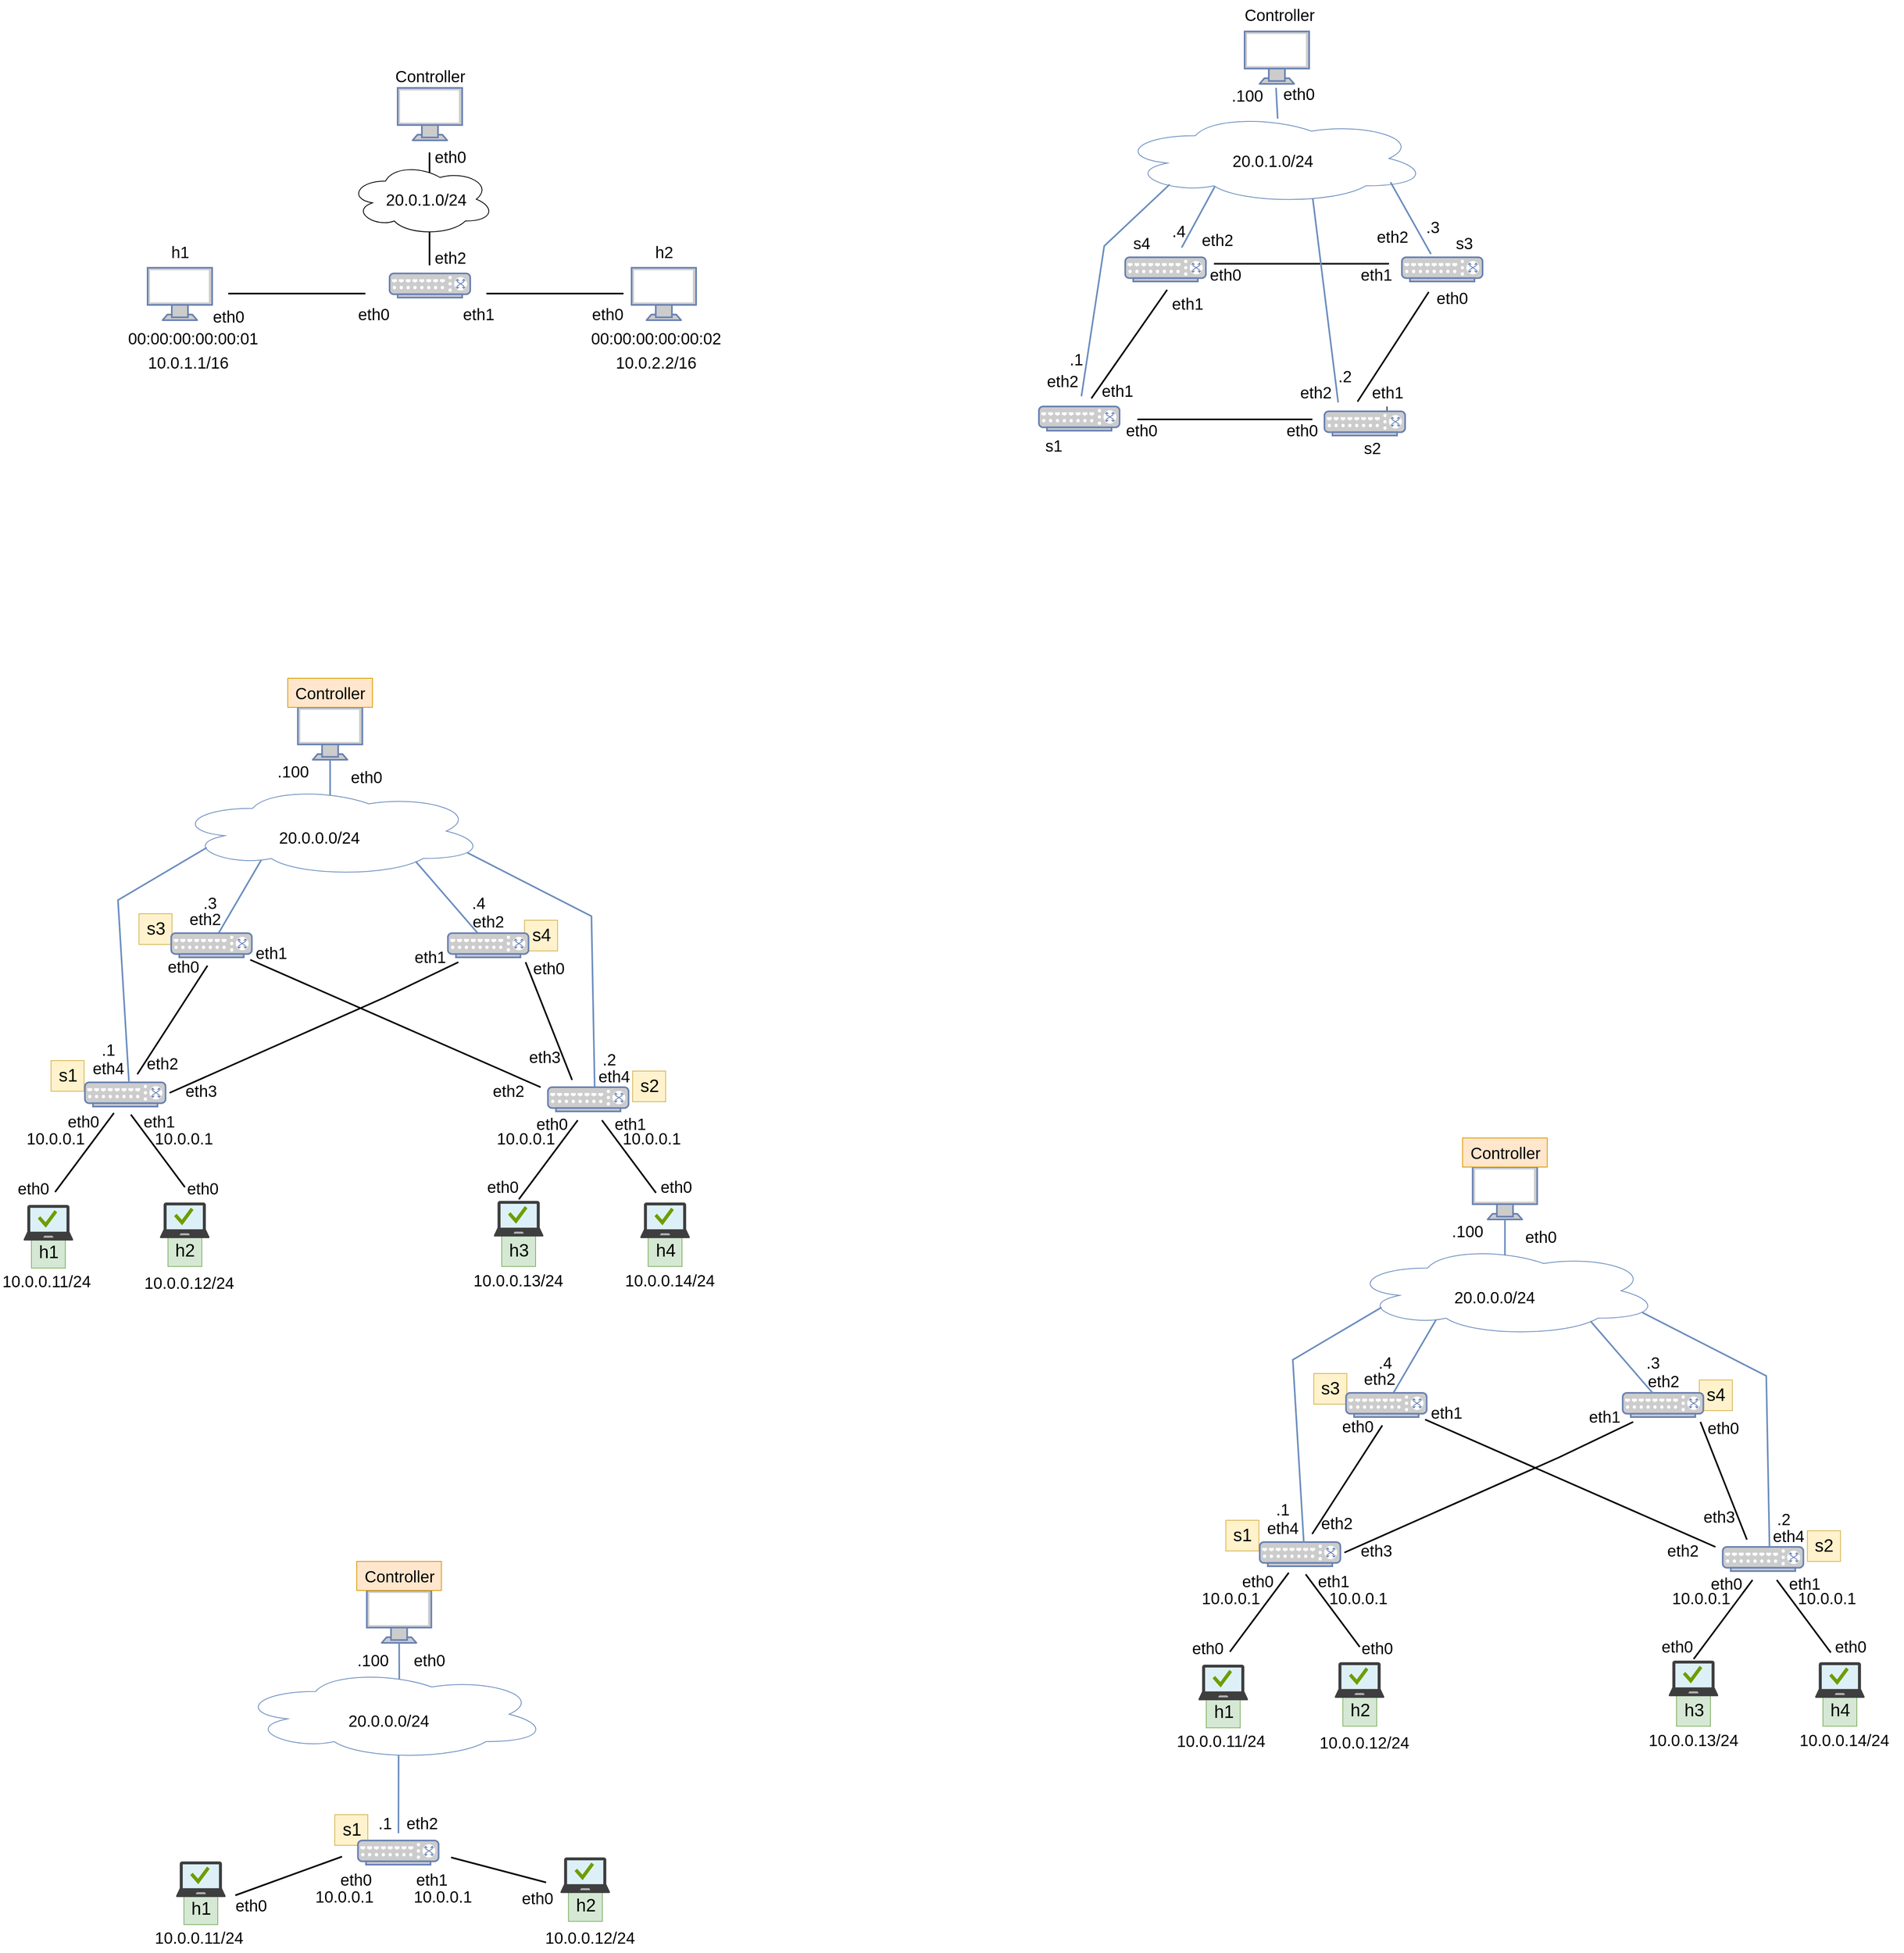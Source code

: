 <mxfile version="22.1.18" type="device">
  <diagram name="Pagina-1" id="qkkbgj-I2_PTk0LpCxcB">
    <mxGraphModel dx="2074" dy="1047" grid="0" gridSize="10" guides="1" tooltips="1" connect="1" arrows="1" fold="1" page="1" pageScale="1" pageWidth="3300" pageHeight="4681" math="0" shadow="0">
      <root>
        <mxCell id="0" />
        <mxCell id="1" parent="0" />
        <mxCell id="AEnNqYOokj_pp7Sw3cZk-94" value="" style="ellipse;shape=cloud;whiteSpace=wrap;html=1;fillColor=#FFFFFF;strokeColor=#6c8ebf;" parent="1" vertex="1">
          <mxGeometry x="612.25" y="2230" width="384" height="113" as="geometry" />
        </mxCell>
        <mxCell id="efXrlnJJaeiBk5NCHxoY-1" value="" style="fontColor=#0066CC;verticalAlign=top;verticalLabelPosition=bottom;labelPosition=center;align=center;html=1;outlineConnect=0;fillColor=#CCCCCC;strokeColor=#6881B3;gradientColor=none;gradientDirection=north;strokeWidth=2;shape=mxgraph.networks.switch;" parent="1" vertex="1">
          <mxGeometry x="800" y="500" width="100" height="30" as="geometry" />
        </mxCell>
        <mxCell id="efXrlnJJaeiBk5NCHxoY-2" value="" style="fontColor=#0066CC;verticalAlign=top;verticalLabelPosition=bottom;labelPosition=center;align=center;html=1;outlineConnect=0;fillColor=#CCCCCC;strokeColor=#6881B3;gradientColor=none;gradientDirection=north;strokeWidth=2;shape=mxgraph.networks.monitor;" parent="1" vertex="1">
          <mxGeometry x="500" y="493" width="80" height="65" as="geometry" />
        </mxCell>
        <mxCell id="efXrlnJJaeiBk5NCHxoY-3" value="" style="fontColor=#0066CC;verticalAlign=top;verticalLabelPosition=bottom;labelPosition=center;align=center;html=1;outlineConnect=0;fillColor=#CCCCCC;strokeColor=#6881B3;gradientColor=none;gradientDirection=north;strokeWidth=2;shape=mxgraph.networks.monitor;" parent="1" vertex="1">
          <mxGeometry x="810" y="270" width="80" height="65" as="geometry" />
        </mxCell>
        <mxCell id="efXrlnJJaeiBk5NCHxoY-4" value="" style="fontColor=#0066CC;verticalAlign=top;verticalLabelPosition=bottom;labelPosition=center;align=center;html=1;outlineConnect=0;fillColor=#CCCCCC;strokeColor=#6881B3;gradientColor=none;gradientDirection=north;strokeWidth=2;shape=mxgraph.networks.monitor;" parent="1" vertex="1">
          <mxGeometry x="1100" y="493" width="80" height="65" as="geometry" />
        </mxCell>
        <mxCell id="efXrlnJJaeiBk5NCHxoY-5" value="" style="endArrow=none;html=1;rounded=0;strokeWidth=2;" parent="1" edge="1">
          <mxGeometry width="50" height="50" relative="1" as="geometry">
            <mxPoint x="920" y="525" as="sourcePoint" />
            <mxPoint x="1090" y="525" as="targetPoint" />
          </mxGeometry>
        </mxCell>
        <mxCell id="efXrlnJJaeiBk5NCHxoY-6" value="" style="endArrow=none;html=1;rounded=0;strokeWidth=2;" parent="1" edge="1">
          <mxGeometry width="50" height="50" relative="1" as="geometry">
            <mxPoint x="600" y="525" as="sourcePoint" />
            <mxPoint x="770" y="525" as="targetPoint" />
          </mxGeometry>
        </mxCell>
        <mxCell id="efXrlnJJaeiBk5NCHxoY-7" value="" style="endArrow=none;html=1;rounded=0;strokeWidth=2;" parent="1" edge="1">
          <mxGeometry width="50" height="50" relative="1" as="geometry">
            <mxPoint x="849.5" y="490" as="sourcePoint" />
            <mxPoint x="849.5" y="350" as="targetPoint" />
          </mxGeometry>
        </mxCell>
        <mxCell id="efXrlnJJaeiBk5NCHxoY-8" value="&lt;font style=&quot;&quot;&gt;&lt;font style=&quot;font-size: 20px;&quot;&gt;Controller&lt;/font&gt;&lt;br&gt;&lt;/font&gt;" style="text;html=1;align=center;verticalAlign=middle;resizable=0;points=[];autosize=1;strokeColor=none;fillColor=none;" parent="1" vertex="1">
          <mxGeometry x="795" y="235" width="110" height="40" as="geometry" />
        </mxCell>
        <mxCell id="efXrlnJJaeiBk5NCHxoY-9" value="&lt;span style=&quot;font-size: 20px;&quot;&gt;h1&lt;br&gt;&lt;/span&gt;" style="text;html=1;align=center;verticalAlign=middle;resizable=0;points=[];autosize=1;strokeColor=none;fillColor=none;" parent="1" vertex="1">
          <mxGeometry x="515" y="453" width="50" height="40" as="geometry" />
        </mxCell>
        <mxCell id="efXrlnJJaeiBk5NCHxoY-10" value="&lt;span style=&quot;font-size: 20px;&quot;&gt;h2&lt;br&gt;&lt;/span&gt;" style="text;html=1;align=center;verticalAlign=middle;resizable=0;points=[];autosize=1;strokeColor=none;fillColor=none;" parent="1" vertex="1">
          <mxGeometry x="1115" y="453" width="50" height="40" as="geometry" />
        </mxCell>
        <mxCell id="efXrlnJJaeiBk5NCHxoY-11" value="&lt;font style=&quot;font-size: 20px;&quot;&gt;eth0&lt;/font&gt;" style="text;html=1;align=center;verticalAlign=middle;resizable=0;points=[];autosize=1;strokeColor=none;fillColor=none;" parent="1" vertex="1">
          <mxGeometry x="570" y="533" width="60" height="40" as="geometry" />
        </mxCell>
        <mxCell id="efXrlnJJaeiBk5NCHxoY-12" value="&lt;font style=&quot;font-size: 20px;&quot;&gt;eth0&lt;/font&gt;" style="text;html=1;align=center;verticalAlign=middle;resizable=0;points=[];autosize=1;strokeColor=none;fillColor=none;" parent="1" vertex="1">
          <mxGeometry x="1040" y="530" width="60" height="40" as="geometry" />
        </mxCell>
        <mxCell id="efXrlnJJaeiBk5NCHxoY-13" value="&lt;font style=&quot;font-size: 20px;&quot;&gt;eth0&lt;/font&gt;" style="text;html=1;align=center;verticalAlign=middle;resizable=0;points=[];autosize=1;strokeColor=none;fillColor=none;" parent="1" vertex="1">
          <mxGeometry x="845" y="335" width="60" height="40" as="geometry" />
        </mxCell>
        <mxCell id="efXrlnJJaeiBk5NCHxoY-14" value="&lt;font style=&quot;font-size: 20px;&quot;&gt;eth0&lt;/font&gt;" style="text;html=1;align=center;verticalAlign=middle;resizable=0;points=[];autosize=1;strokeColor=none;fillColor=none;" parent="1" vertex="1">
          <mxGeometry x="750" y="530" width="60" height="40" as="geometry" />
        </mxCell>
        <mxCell id="efXrlnJJaeiBk5NCHxoY-15" value="&lt;font style=&quot;font-size: 20px;&quot;&gt;eth1&lt;br&gt;&lt;/font&gt;" style="text;html=1;align=center;verticalAlign=middle;resizable=0;points=[];autosize=1;strokeColor=none;fillColor=none;" parent="1" vertex="1">
          <mxGeometry x="880" y="530" width="60" height="40" as="geometry" />
        </mxCell>
        <mxCell id="efXrlnJJaeiBk5NCHxoY-16" value="&lt;font style=&quot;font-size: 20px;&quot;&gt;eth2&lt;br&gt;&lt;/font&gt;" style="text;html=1;align=center;verticalAlign=middle;resizable=0;points=[];autosize=1;strokeColor=none;fillColor=none;" parent="1" vertex="1">
          <mxGeometry x="845" y="460" width="60" height="40" as="geometry" />
        </mxCell>
        <mxCell id="efXrlnJJaeiBk5NCHxoY-17" value="&lt;font style=&quot;font-size: 20px;&quot;&gt;00:00:00:00:00:01&lt;/font&gt;" style="text;html=1;align=center;verticalAlign=middle;resizable=0;points=[];autosize=1;strokeColor=none;fillColor=none;" parent="1" vertex="1">
          <mxGeometry x="466" y="560" width="180" height="40" as="geometry" />
        </mxCell>
        <mxCell id="efXrlnJJaeiBk5NCHxoY-18" value="&lt;font style=&quot;font-size: 20px;&quot;&gt;10.0.1.1/16&lt;/font&gt;" style="text;html=1;align=center;verticalAlign=middle;resizable=0;points=[];autosize=1;strokeColor=none;fillColor=none;" parent="1" vertex="1">
          <mxGeometry x="490" y="590" width="120" height="40" as="geometry" />
        </mxCell>
        <mxCell id="efXrlnJJaeiBk5NCHxoY-21" value="" style="ellipse;shape=cloud;whiteSpace=wrap;html=1;" parent="1" vertex="1">
          <mxGeometry x="750" y="363" width="180" height="90" as="geometry" />
        </mxCell>
        <mxCell id="efXrlnJJaeiBk5NCHxoY-19" value="&lt;font style=&quot;font-size: 20px;&quot;&gt;20.0.1.0/24&lt;br&gt;&lt;/font&gt;" style="text;html=1;align=center;verticalAlign=middle;resizable=0;points=[];autosize=1;strokeColor=none;fillColor=none;" parent="1" vertex="1">
          <mxGeometry x="785" y="388" width="120" height="40" as="geometry" />
        </mxCell>
        <mxCell id="efXrlnJJaeiBk5NCHxoY-22" value="&lt;font style=&quot;font-size: 20px;&quot;&gt;00:00:00:00:00:02&lt;br&gt;&lt;/font&gt;" style="text;html=1;align=center;verticalAlign=middle;resizable=0;points=[];autosize=1;strokeColor=none;fillColor=none;" parent="1" vertex="1">
          <mxGeometry x="1040" y="560" width="180" height="40" as="geometry" />
        </mxCell>
        <mxCell id="efXrlnJJaeiBk5NCHxoY-23" value="&lt;font style=&quot;font-size: 20px;&quot;&gt;10.0.2.2/16&lt;/font&gt;" style="text;html=1;align=center;verticalAlign=middle;resizable=0;points=[];autosize=1;strokeColor=none;fillColor=none;" parent="1" vertex="1">
          <mxGeometry x="1070" y="590" width="120" height="40" as="geometry" />
        </mxCell>
        <mxCell id="efXrlnJJaeiBk5NCHxoY-29" value="" style="endArrow=none;html=1;rounded=0;strokeWidth=2;" parent="1" edge="1">
          <mxGeometry width="50" height="50" relative="1" as="geometry">
            <mxPoint x="1727" y="681" as="sourcePoint" />
            <mxPoint x="1944" y="681" as="targetPoint" />
          </mxGeometry>
        </mxCell>
        <mxCell id="efXrlnJJaeiBk5NCHxoY-30" value="" style="endArrow=none;html=1;rounded=0;strokeWidth=2;entryX=0.07;entryY=0.037;entryDx=0;entryDy=0;entryPerimeter=0;" parent="1" target="efXrlnJJaeiBk5NCHxoY-57" edge="1">
          <mxGeometry width="50" height="50" relative="1" as="geometry">
            <mxPoint x="1670" y="655" as="sourcePoint" />
            <mxPoint x="1768" y="534" as="targetPoint" />
          </mxGeometry>
        </mxCell>
        <mxCell id="efXrlnJJaeiBk5NCHxoY-31" value="" style="endArrow=none;html=1;rounded=0;strokeWidth=2;entryX=0.006;entryY=0.306;entryDx=0;entryDy=0;entryPerimeter=0;" parent="1" target="efXrlnJJaeiBk5NCHxoY-54" edge="1">
          <mxGeometry width="50" height="50" relative="1" as="geometry">
            <mxPoint x="2000" y="659" as="sourcePoint" />
            <mxPoint x="2090" y="532" as="targetPoint" />
          </mxGeometry>
        </mxCell>
        <mxCell id="efXrlnJJaeiBk5NCHxoY-33" value="" style="endArrow=none;html=1;rounded=0;strokeWidth=2;" parent="1" edge="1">
          <mxGeometry width="50" height="50" relative="1" as="geometry">
            <mxPoint x="1822" y="488" as="sourcePoint" />
            <mxPoint x="2039" y="488" as="targetPoint" />
          </mxGeometry>
        </mxCell>
        <mxCell id="efXrlnJJaeiBk5NCHxoY-34" value="&lt;font style=&quot;font-size: 20px;&quot;&gt;s1&lt;/font&gt;" style="text;html=1;align=center;verticalAlign=middle;resizable=0;points=[];autosize=1;strokeColor=none;fillColor=none;" parent="1" vertex="1">
          <mxGeometry x="1603" y="695" width="39" height="36" as="geometry" />
        </mxCell>
        <mxCell id="efXrlnJJaeiBk5NCHxoY-35" value="&lt;font style=&quot;font-size: 20px;&quot;&gt;s2&lt;br&gt;&lt;/font&gt;" style="text;html=1;align=center;verticalAlign=middle;resizable=0;points=[];autosize=1;strokeColor=none;fillColor=none;" parent="1" vertex="1">
          <mxGeometry x="1998" y="698" width="39" height="36" as="geometry" />
        </mxCell>
        <mxCell id="efXrlnJJaeiBk5NCHxoY-36" value="&lt;font style=&quot;font-size: 20px;&quot;&gt;s4&lt;br&gt;&lt;/font&gt;" style="text;html=1;align=center;verticalAlign=middle;resizable=0;points=[];autosize=1;strokeColor=none;fillColor=none;" parent="1" vertex="1">
          <mxGeometry x="1712.5" y="444" width="39" height="36" as="geometry" />
        </mxCell>
        <mxCell id="efXrlnJJaeiBk5NCHxoY-37" value="&lt;font style=&quot;font-size: 20px;&quot;&gt;s3&lt;br&gt;&lt;/font&gt;" style="text;html=1;align=center;verticalAlign=middle;resizable=0;points=[];autosize=1;strokeColor=none;fillColor=none;" parent="1" vertex="1">
          <mxGeometry x="2112" y="444" width="39" height="36" as="geometry" />
        </mxCell>
        <mxCell id="efXrlnJJaeiBk5NCHxoY-39" value="" style="endArrow=none;html=1;rounded=0;strokeWidth=2;fillColor=#dae8fc;strokeColor=#6c8ebf;" parent="1" edge="1">
          <mxGeometry width="50" height="50" relative="1" as="geometry">
            <mxPoint x="1782" y="468" as="sourcePoint" />
            <mxPoint x="1839" y="363" as="targetPoint" />
          </mxGeometry>
        </mxCell>
        <mxCell id="efXrlnJJaeiBk5NCHxoY-41" value="" style="fontColor=#0066CC;verticalAlign=top;verticalLabelPosition=bottom;labelPosition=center;align=center;html=1;outlineConnect=0;fillColor=#CCCCCC;strokeColor=#6881B3;gradientColor=none;gradientDirection=north;strokeWidth=2;shape=mxgraph.networks.monitor;" parent="1" vertex="1">
          <mxGeometry x="1860" y="200" width="80" height="65" as="geometry" />
        </mxCell>
        <mxCell id="efXrlnJJaeiBk5NCHxoY-44" value="" style="endArrow=none;html=1;rounded=0;strokeWidth=2;fillColor=#dae8fc;strokeColor=#6c8ebf;entryX=0.75;entryY=1;entryDx=0;entryDy=0;" parent="1" target="efXrlnJJaeiBk5NCHxoY-63" edge="1">
          <mxGeometry width="50" height="50" relative="1" as="geometry">
            <mxPoint x="1976" y="660" as="sourcePoint" />
            <mxPoint x="1938" y="282" as="targetPoint" />
          </mxGeometry>
        </mxCell>
        <mxCell id="efXrlnJJaeiBk5NCHxoY-45" value="&lt;font style=&quot;font-size: 20px;&quot;&gt;Controller&lt;br&gt;&lt;/font&gt;" style="text;html=1;align=center;verticalAlign=middle;resizable=0;points=[];autosize=1;strokeColor=none;fillColor=none;" parent="1" vertex="1">
          <mxGeometry x="1850" y="161" width="105" height="36" as="geometry" />
        </mxCell>
        <mxCell id="efXrlnJJaeiBk5NCHxoY-46" value="&lt;font style=&quot;font-size: 20px;&quot;&gt;eth2&lt;br&gt;&lt;/font&gt;" style="text;html=1;align=center;verticalAlign=middle;resizable=0;points=[];autosize=1;strokeColor=none;fillColor=none;" parent="1" vertex="1">
          <mxGeometry x="2014" y="436" width="57" height="36" as="geometry" />
        </mxCell>
        <mxCell id="efXrlnJJaeiBk5NCHxoY-47" value="&lt;font style=&quot;font-size: 20px;&quot;&gt;eth2&lt;br&gt;&lt;/font&gt;" style="text;html=1;align=center;verticalAlign=middle;resizable=0;points=[];autosize=1;strokeColor=none;fillColor=none;" parent="1" vertex="1">
          <mxGeometry x="1797" y="440" width="57" height="36" as="geometry" />
        </mxCell>
        <mxCell id="efXrlnJJaeiBk5NCHxoY-48" value="&lt;font style=&quot;font-size: 20px;&quot;&gt;eth2&lt;br&gt;&lt;/font&gt;" style="text;html=1;align=center;verticalAlign=middle;resizable=0;points=[];autosize=1;strokeColor=none;fillColor=none;" parent="1" vertex="1">
          <mxGeometry x="1919" y="629" width="57" height="36" as="geometry" />
        </mxCell>
        <mxCell id="efXrlnJJaeiBk5NCHxoY-49" value="&lt;font style=&quot;font-size: 20px;&quot;&gt;eth2&lt;br&gt;&lt;/font&gt;" style="text;html=1;align=center;verticalAlign=middle;resizable=0;points=[];autosize=1;strokeColor=none;fillColor=none;" parent="1" vertex="1">
          <mxGeometry x="1605" y="615" width="57" height="36" as="geometry" />
        </mxCell>
        <mxCell id="efXrlnJJaeiBk5NCHxoY-50" value="&lt;font style=&quot;font-size: 20px;&quot;&gt;eth0&lt;br&gt;&lt;/font&gt;" style="text;html=1;align=center;verticalAlign=middle;resizable=0;points=[];autosize=1;strokeColor=none;fillColor=none;" parent="1" vertex="1">
          <mxGeometry x="1703" y="676" width="57" height="36" as="geometry" />
        </mxCell>
        <mxCell id="efXrlnJJaeiBk5NCHxoY-51" value="&lt;font style=&quot;font-size: 20px;&quot;&gt;eth1&lt;br&gt;&lt;/font&gt;" style="text;html=1;align=center;verticalAlign=middle;resizable=0;points=[];autosize=1;strokeColor=none;fillColor=none;" parent="1" vertex="1">
          <mxGeometry x="1673" y="627" width="57" height="36" as="geometry" />
        </mxCell>
        <mxCell id="efXrlnJJaeiBk5NCHxoY-52" value="&lt;font style=&quot;font-size: 20px;&quot;&gt;eth0&lt;br&gt;&lt;/font&gt;" style="text;html=1;align=center;verticalAlign=middle;resizable=0;points=[];autosize=1;strokeColor=none;fillColor=none;" parent="1" vertex="1">
          <mxGeometry x="1902" y="676" width="57" height="36" as="geometry" />
        </mxCell>
        <mxCell id="efXrlnJJaeiBk5NCHxoY-62" value="" style="edgeStyle=orthogonalEdgeStyle;rounded=0;orthogonalLoop=1;jettySize=auto;html=1;" parent="1" source="efXrlnJJaeiBk5NCHxoY-53" target="efXrlnJJaeiBk5NCHxoY-61" edge="1">
          <mxGeometry relative="1" as="geometry" />
        </mxCell>
        <mxCell id="efXrlnJJaeiBk5NCHxoY-53" value="&lt;font style=&quot;font-size: 20px;&quot;&gt;eth1&lt;br&gt;&lt;/font&gt;" style="text;html=1;align=center;verticalAlign=middle;resizable=0;points=[];autosize=1;strokeColor=none;fillColor=none;" parent="1" vertex="1">
          <mxGeometry x="2008" y="629" width="57" height="36" as="geometry" />
        </mxCell>
        <mxCell id="efXrlnJJaeiBk5NCHxoY-54" value="&lt;font style=&quot;font-size: 20px;&quot;&gt;eth0&lt;br&gt;&lt;/font&gt;" style="text;html=1;align=center;verticalAlign=middle;resizable=0;points=[];autosize=1;strokeColor=none;fillColor=none;" parent="1" vertex="1">
          <mxGeometry x="2088" y="512" width="57" height="36" as="geometry" />
        </mxCell>
        <mxCell id="efXrlnJJaeiBk5NCHxoY-55" value="&lt;font style=&quot;font-size: 20px;&quot;&gt;eth1&lt;br&gt;&lt;/font&gt;" style="text;html=1;align=center;verticalAlign=middle;resizable=0;points=[];autosize=1;strokeColor=none;fillColor=none;" parent="1" vertex="1">
          <mxGeometry x="1994" y="483" width="57" height="36" as="geometry" />
        </mxCell>
        <mxCell id="efXrlnJJaeiBk5NCHxoY-56" value="&lt;font style=&quot;font-size: 20px;&quot;&gt;eth0&lt;br&gt;&lt;/font&gt;" style="text;html=1;align=center;verticalAlign=middle;resizable=0;points=[];autosize=1;strokeColor=none;fillColor=none;" parent="1" vertex="1">
          <mxGeometry x="1807" y="483" width="57" height="36" as="geometry" />
        </mxCell>
        <mxCell id="efXrlnJJaeiBk5NCHxoY-57" value="&lt;font style=&quot;font-size: 20px;&quot;&gt;eth1&lt;br&gt;&lt;/font&gt;" style="text;html=1;align=center;verticalAlign=middle;resizable=0;points=[];autosize=1;strokeColor=none;fillColor=none;" parent="1" vertex="1">
          <mxGeometry x="1760" y="519" width="57" height="36" as="geometry" />
        </mxCell>
        <mxCell id="efXrlnJJaeiBk5NCHxoY-58" value="" style="fontColor=#0066CC;verticalAlign=top;verticalLabelPosition=bottom;labelPosition=center;align=center;html=1;outlineConnect=0;fillColor=#CCCCCC;strokeColor=#6881B3;gradientColor=none;gradientDirection=north;strokeWidth=2;shape=mxgraph.networks.switch;" parent="1" vertex="1">
          <mxGeometry x="1712" y="480" width="100" height="30" as="geometry" />
        </mxCell>
        <mxCell id="efXrlnJJaeiBk5NCHxoY-59" value="" style="fontColor=#0066CC;verticalAlign=top;verticalLabelPosition=bottom;labelPosition=center;align=center;html=1;outlineConnect=0;fillColor=#CCCCCC;strokeColor=#6881B3;gradientColor=none;gradientDirection=north;strokeWidth=2;shape=mxgraph.networks.switch;" parent="1" vertex="1">
          <mxGeometry x="2055" y="480" width="100" height="30" as="geometry" />
        </mxCell>
        <mxCell id="efXrlnJJaeiBk5NCHxoY-60" value="" style="fontColor=#0066CC;verticalAlign=top;verticalLabelPosition=bottom;labelPosition=center;align=center;html=1;outlineConnect=0;fillColor=#CCCCCC;strokeColor=#6881B3;gradientColor=none;gradientDirection=north;strokeWidth=2;shape=mxgraph.networks.switch;" parent="1" vertex="1">
          <mxGeometry x="1605" y="665" width="100" height="30" as="geometry" />
        </mxCell>
        <mxCell id="efXrlnJJaeiBk5NCHxoY-61" value="" style="fontColor=#0066CC;verticalAlign=top;verticalLabelPosition=bottom;labelPosition=center;align=center;html=1;outlineConnect=0;fillColor=#CCCCCC;strokeColor=#6881B3;gradientColor=none;gradientDirection=north;strokeWidth=2;shape=mxgraph.networks.switch;" parent="1" vertex="1">
          <mxGeometry x="1959" y="671" width="100" height="30" as="geometry" />
        </mxCell>
        <mxCell id="efXrlnJJaeiBk5NCHxoY-64" value="" style="ellipse;shape=cloud;whiteSpace=wrap;html=1;fillColor=#FFFFFF;strokeColor=#6c8ebf;" parent="1" vertex="1">
          <mxGeometry x="1703" y="301" width="384" height="113" as="geometry" />
        </mxCell>
        <mxCell id="efXrlnJJaeiBk5NCHxoY-66" value="" style="endArrow=none;html=1;rounded=0;strokeWidth=2;fillColor=#dae8fc;strokeColor=#6c8ebf;entryX=0.167;entryY=0.785;entryDx=0;entryDy=0;entryPerimeter=0;exitX=0.924;exitY=1.037;exitDx=0;exitDy=0;exitPerimeter=0;" parent="1" source="efXrlnJJaeiBk5NCHxoY-49" target="efXrlnJJaeiBk5NCHxoY-64" edge="1">
          <mxGeometry width="50" height="50" relative="1" as="geometry">
            <mxPoint x="1650" y="468" as="sourcePoint" />
            <mxPoint x="1645" y="385" as="targetPoint" />
            <Array as="points">
              <mxPoint x="1686" y="466" />
            </Array>
          </mxGeometry>
        </mxCell>
        <mxCell id="efXrlnJJaeiBk5NCHxoY-68" value="" style="endArrow=none;html=1;rounded=0;strokeWidth=2;fillColor=#dae8fc;strokeColor=#6c8ebf;" parent="1" edge="1">
          <mxGeometry width="50" height="50" relative="1" as="geometry">
            <mxPoint x="2091" y="476" as="sourcePoint" />
            <mxPoint x="2041" y="387" as="targetPoint" />
          </mxGeometry>
        </mxCell>
        <UserObject label="20.0.1.0/24" id="efXrlnJJaeiBk5NCHxoY-63">
          <mxCell style="text;whiteSpace=wrap;fontSize=20;" parent="1" vertex="1">
            <mxGeometry x="1843" y="342" width="130.5" height="36" as="geometry" />
          </mxCell>
        </UserObject>
        <mxCell id="efXrlnJJaeiBk5NCHxoY-69" value="" style="endArrow=none;html=1;rounded=0;strokeWidth=2;fillColor=#dae8fc;strokeColor=#6c8ebf;" parent="1" edge="1">
          <mxGeometry width="50" height="50" relative="1" as="geometry">
            <mxPoint x="1901" y="308" as="sourcePoint" />
            <mxPoint x="1899" y="270" as="targetPoint" />
          </mxGeometry>
        </mxCell>
        <mxCell id="efXrlnJJaeiBk5NCHxoY-70" value="&lt;font style=&quot;font-size: 20px;&quot;&gt;eth0&lt;br&gt;&lt;/font&gt;" style="text;html=1;align=center;verticalAlign=middle;resizable=0;points=[];autosize=1;strokeColor=none;fillColor=none;" parent="1" vertex="1">
          <mxGeometry x="1898" y="259" width="57" height="36" as="geometry" />
        </mxCell>
        <mxCell id="efXrlnJJaeiBk5NCHxoY-71" value="&lt;font style=&quot;font-size: 20px;&quot;&gt;.100&lt;br&gt;&lt;/font&gt;" style="text;html=1;align=center;verticalAlign=middle;resizable=0;points=[];autosize=1;strokeColor=none;fillColor=none;" parent="1" vertex="1">
          <mxGeometry x="1834" y="261" width="57" height="36" as="geometry" />
        </mxCell>
        <mxCell id="efXrlnJJaeiBk5NCHxoY-72" value="&lt;font style=&quot;font-size: 20px;&quot;&gt;.4&lt;br&gt;&lt;/font&gt;" style="text;html=1;align=center;verticalAlign=middle;resizable=0;points=[];autosize=1;strokeColor=none;fillColor=none;" parent="1" vertex="1">
          <mxGeometry x="1760" y="429" width="35" height="36" as="geometry" />
        </mxCell>
        <mxCell id="efXrlnJJaeiBk5NCHxoY-73" value="&lt;font style=&quot;font-size: 20px;&quot;&gt;.1&lt;br&gt;&lt;/font&gt;" style="text;html=1;align=center;verticalAlign=middle;resizable=0;points=[];autosize=1;strokeColor=none;fillColor=none;" parent="1" vertex="1">
          <mxGeometry x="1633" y="588" width="35" height="36" as="geometry" />
        </mxCell>
        <mxCell id="efXrlnJJaeiBk5NCHxoY-74" value="&lt;font style=&quot;font-size: 20px;&quot;&gt;.2&lt;br&gt;&lt;/font&gt;" style="text;html=1;align=center;verticalAlign=middle;resizable=0;points=[];autosize=1;strokeColor=none;fillColor=none;" parent="1" vertex="1">
          <mxGeometry x="1966" y="609" width="35" height="36" as="geometry" />
        </mxCell>
        <mxCell id="efXrlnJJaeiBk5NCHxoY-75" value="&lt;font style=&quot;font-size: 20px;&quot;&gt;.3&lt;br&gt;&lt;/font&gt;" style="text;html=1;align=center;verticalAlign=middle;resizable=0;points=[];autosize=1;strokeColor=none;fillColor=none;" parent="1" vertex="1">
          <mxGeometry x="2075" y="424" width="35" height="36" as="geometry" />
        </mxCell>
        <mxCell id="pTCAKiWSWJhNQXC4PXRn-1" value="" style="endArrow=none;html=1;rounded=0;strokeWidth=2;" parent="1" edge="1">
          <mxGeometry width="50" height="50" relative="1" as="geometry">
            <mxPoint x="527.25" y="1516" as="sourcePoint" />
            <mxPoint x="885.25" y="1354" as="targetPoint" />
            <Array as="points">
              <mxPoint x="793.25" y="1398" />
            </Array>
          </mxGeometry>
        </mxCell>
        <mxCell id="pTCAKiWSWJhNQXC4PXRn-2" value="" style="endArrow=none;html=1;rounded=0;strokeWidth=2;entryX=0.07;entryY=0.037;entryDx=0;entryDy=0;entryPerimeter=0;" parent="1" edge="1">
          <mxGeometry width="50" height="50" relative="1" as="geometry">
            <mxPoint x="487.25" y="1493" as="sourcePoint" />
            <mxPoint x="574.24" y="1358.332" as="targetPoint" />
          </mxGeometry>
        </mxCell>
        <mxCell id="pTCAKiWSWJhNQXC4PXRn-3" value="" style="endArrow=none;html=1;rounded=0;strokeWidth=2;entryX=0.006;entryY=0.306;entryDx=0;entryDy=0;entryPerimeter=0;" parent="1" target="pTCAKiWSWJhNQXC4PXRn-22" edge="1">
          <mxGeometry width="50" height="50" relative="1" as="geometry">
            <mxPoint x="1026.25" y="1500" as="sourcePoint" />
            <mxPoint x="907.25" y="1370" as="targetPoint" />
          </mxGeometry>
        </mxCell>
        <mxCell id="pTCAKiWSWJhNQXC4PXRn-4" value="" style="endArrow=none;html=1;rounded=0;strokeWidth=2;" parent="1" edge="1">
          <mxGeometry width="50" height="50" relative="1" as="geometry">
            <mxPoint x="627.25" y="1351.01" as="sourcePoint" />
            <mxPoint x="987.25" y="1509" as="targetPoint" />
          </mxGeometry>
        </mxCell>
        <mxCell id="pTCAKiWSWJhNQXC4PXRn-5" value="&lt;font style=&quot;font-size: 22px;&quot;&gt;s1&lt;/font&gt;" style="text;html=1;align=center;verticalAlign=middle;resizable=0;points=[];autosize=1;strokeColor=#d6b656;fillColor=#fff2cc;" parent="1" vertex="1">
          <mxGeometry x="380.25" y="1476" width="41" height="38" as="geometry" />
        </mxCell>
        <mxCell id="pTCAKiWSWJhNQXC4PXRn-6" value="&lt;font style=&quot;&quot;&gt;&lt;font style=&quot;font-size: 22px;&quot;&gt;s2&lt;/font&gt;&lt;br&gt;&lt;/font&gt;" style="text;html=1;align=center;verticalAlign=middle;resizable=0;points=[];autosize=1;strokeColor=#d6b656;fillColor=#fff2cc;" parent="1" vertex="1">
          <mxGeometry x="1101.25" y="1489" width="41" height="38" as="geometry" />
        </mxCell>
        <mxCell id="pTCAKiWSWJhNQXC4PXRn-7" value="&lt;font style=&quot;&quot;&gt;&lt;font style=&quot;font-size: 22px;&quot;&gt;s4&lt;/font&gt;&lt;br&gt;&lt;/font&gt;" style="text;html=1;align=center;verticalAlign=middle;resizable=0;points=[];autosize=1;strokeColor=#d6b656;fillColor=#fff2cc;" parent="1" vertex="1">
          <mxGeometry x="967.25" y="1302" width="41" height="38" as="geometry" />
        </mxCell>
        <mxCell id="pTCAKiWSWJhNQXC4PXRn-8" value="&lt;font style=&quot;&quot;&gt;&lt;font style=&quot;font-size: 22px;&quot;&gt;s3&lt;/font&gt;&lt;br&gt;&lt;/font&gt;" style="text;html=1;align=center;verticalAlign=middle;resizable=0;points=[];autosize=1;strokeColor=#d6b656;fillColor=#fff2cc;" parent="1" vertex="1">
          <mxGeometry x="489.25" y="1294" width="41" height="38" as="geometry" />
        </mxCell>
        <mxCell id="pTCAKiWSWJhNQXC4PXRn-9" value="" style="endArrow=none;html=1;rounded=0;strokeWidth=2;fillColor=#dae8fc;strokeColor=#6c8ebf;" parent="1" source="pTCAKiWSWJhNQXC4PXRn-26" edge="1">
          <mxGeometry width="50" height="50" relative="1" as="geometry">
            <mxPoint x="599.25" y="1306" as="sourcePoint" />
            <mxPoint x="656.25" y="1201" as="targetPoint" />
          </mxGeometry>
        </mxCell>
        <mxCell id="pTCAKiWSWJhNQXC4PXRn-10" value="" style="fontColor=#0066CC;verticalAlign=top;verticalLabelPosition=bottom;labelPosition=center;align=center;html=1;outlineConnect=0;fillColor=#CCCCCC;strokeColor=#6881B3;gradientColor=none;gradientDirection=north;strokeWidth=2;shape=mxgraph.networks.monitor;" parent="1" vertex="1">
          <mxGeometry x="686.25" y="1038" width="80" height="65" as="geometry" />
        </mxCell>
        <mxCell id="pTCAKiWSWJhNQXC4PXRn-12" value="&lt;font style=&quot;font-size: 20px;&quot;&gt;Controller&lt;br&gt;&lt;/font&gt;" style="text;html=1;align=center;verticalAlign=middle;resizable=0;points=[];autosize=1;strokeColor=#d79b00;fillColor=#ffe6cc;" parent="1" vertex="1">
          <mxGeometry x="673.75" y="1002" width="105" height="36" as="geometry" />
        </mxCell>
        <mxCell id="pTCAKiWSWJhNQXC4PXRn-13" value="&lt;font style=&quot;font-size: 20px;&quot;&gt;eth1&lt;br&gt;&lt;/font&gt;" style="text;html=1;align=center;verticalAlign=middle;resizable=0;points=[];autosize=1;strokeColor=none;fillColor=none;" parent="1" vertex="1">
          <mxGeometry x="821.25" y="1329" width="57" height="36" as="geometry" />
        </mxCell>
        <mxCell id="pTCAKiWSWJhNQXC4PXRn-17" value="&lt;font style=&quot;font-size: 20px;&quot;&gt;eth0&lt;br&gt;&lt;/font&gt;" style="text;html=1;align=center;verticalAlign=middle;resizable=0;points=[];autosize=1;strokeColor=none;fillColor=none;" parent="1" vertex="1">
          <mxGeometry x="391.25" y="1533" width="57" height="36" as="geometry" />
        </mxCell>
        <mxCell id="pTCAKiWSWJhNQXC4PXRn-19" value="&lt;font style=&quot;font-size: 20px;&quot;&gt;eth0&lt;br&gt;&lt;/font&gt;" style="text;html=1;align=center;verticalAlign=middle;resizable=0;points=[];autosize=1;strokeColor=none;fillColor=none;" parent="1" vertex="1">
          <mxGeometry x="972.25" y="1536" width="57" height="36" as="geometry" />
        </mxCell>
        <mxCell id="pTCAKiWSWJhNQXC4PXRn-21" value="&lt;font style=&quot;font-size: 20px;&quot;&gt;eth1&lt;br&gt;&lt;/font&gt;" style="text;html=1;align=center;verticalAlign=middle;resizable=0;points=[];autosize=1;strokeColor=none;fillColor=none;" parent="1" vertex="1">
          <mxGeometry x="1069.25" y="1536" width="57" height="36" as="geometry" />
        </mxCell>
        <mxCell id="pTCAKiWSWJhNQXC4PXRn-22" value="&lt;font style=&quot;font-size: 20px;&quot;&gt;eth0&lt;br&gt;&lt;/font&gt;" style="text;html=1;align=center;verticalAlign=middle;resizable=0;points=[];autosize=1;strokeColor=none;fillColor=none;" parent="1" vertex="1">
          <mxGeometry x="968.25" y="1343" width="57" height="36" as="geometry" />
        </mxCell>
        <mxCell id="pTCAKiWSWJhNQXC4PXRn-24" value="&lt;font style=&quot;font-size: 20px;&quot;&gt;eth0&lt;br&gt;&lt;/font&gt;" style="text;html=1;align=center;verticalAlign=middle;resizable=0;points=[];autosize=1;strokeColor=none;fillColor=none;" parent="1" vertex="1">
          <mxGeometry x="515.25" y="1341" width="57" height="36" as="geometry" />
        </mxCell>
        <mxCell id="pTCAKiWSWJhNQXC4PXRn-26" value="" style="fontColor=#0066CC;verticalAlign=top;verticalLabelPosition=bottom;labelPosition=center;align=center;html=1;outlineConnect=0;fillColor=#CCCCCC;strokeColor=#6881B3;gradientColor=none;gradientDirection=north;strokeWidth=2;shape=mxgraph.networks.switch;" parent="1" vertex="1">
          <mxGeometry x="529.25" y="1318" width="100" height="30" as="geometry" />
        </mxCell>
        <mxCell id="pTCAKiWSWJhNQXC4PXRn-27" value="" style="fontColor=#0066CC;verticalAlign=top;verticalLabelPosition=bottom;labelPosition=center;align=center;html=1;outlineConnect=0;fillColor=#CCCCCC;strokeColor=#6881B3;gradientColor=none;gradientDirection=north;strokeWidth=2;shape=mxgraph.networks.switch;" parent="1" vertex="1">
          <mxGeometry x="872.25" y="1318" width="100" height="30" as="geometry" />
        </mxCell>
        <mxCell id="pTCAKiWSWJhNQXC4PXRn-28" value="" style="fontColor=#0066CC;verticalAlign=top;verticalLabelPosition=bottom;labelPosition=center;align=center;html=1;outlineConnect=0;fillColor=#CCCCCC;strokeColor=#6881B3;gradientColor=none;gradientDirection=north;strokeWidth=2;shape=mxgraph.networks.switch;" parent="1" vertex="1">
          <mxGeometry x="422.25" y="1503" width="100" height="30" as="geometry" />
        </mxCell>
        <mxCell id="pTCAKiWSWJhNQXC4PXRn-29" value="" style="fontColor=#0066CC;verticalAlign=top;verticalLabelPosition=bottom;labelPosition=center;align=center;html=1;outlineConnect=0;fillColor=#CCCCCC;strokeColor=#6881B3;gradientColor=none;gradientDirection=north;strokeWidth=2;shape=mxgraph.networks.switch;" parent="1" vertex="1">
          <mxGeometry x="996.25" y="1509" width="100" height="30" as="geometry" />
        </mxCell>
        <mxCell id="pTCAKiWSWJhNQXC4PXRn-30" value="" style="ellipse;shape=cloud;whiteSpace=wrap;html=1;fillColor=#FFFFFF;strokeColor=#6c8ebf;" parent="1" vertex="1">
          <mxGeometry x="534.25" y="1135" width="384" height="113" as="geometry" />
        </mxCell>
        <mxCell id="pTCAKiWSWJhNQXC4PXRn-31" value="" style="endArrow=none;html=1;rounded=0;strokeWidth=2;fillColor=#dae8fc;strokeColor=#6c8ebf;exitX=0.959;exitY=1.019;exitDx=0;exitDy=0;exitPerimeter=0;" parent="1" source="pTCAKiWSWJhNQXC4PXRn-65" edge="1">
          <mxGeometry width="50" height="50" relative="1" as="geometry">
            <mxPoint x="467.25" y="1306" as="sourcePoint" />
            <mxPoint x="573.25" y="1212" as="targetPoint" />
            <Array as="points">
              <mxPoint x="463.25" y="1277" />
            </Array>
          </mxGeometry>
        </mxCell>
        <mxCell id="pTCAKiWSWJhNQXC4PXRn-32" value="" style="endArrow=none;html=1;rounded=0;strokeWidth=2;fillColor=#dae8fc;strokeColor=#6c8ebf;" parent="1" source="pTCAKiWSWJhNQXC4PXRn-27" edge="1">
          <mxGeometry width="50" height="50" relative="1" as="geometry">
            <mxPoint x="898.25" y="1314" as="sourcePoint" />
            <mxPoint x="832.25" y="1229" as="targetPoint" />
          </mxGeometry>
        </mxCell>
        <UserObject label="20.0.0.0/24" id="pTCAKiWSWJhNQXC4PXRn-33">
          <mxCell style="text;whiteSpace=wrap;fontSize=20;" parent="1" vertex="1">
            <mxGeometry x="661" y="1181" width="130.5" height="36" as="geometry" />
          </mxCell>
        </UserObject>
        <mxCell id="pTCAKiWSWJhNQXC4PXRn-34" value="" style="endArrow=none;html=1;rounded=0;strokeWidth=2;fillColor=#dae8fc;strokeColor=#6c8ebf;exitX=0.5;exitY=0.112;exitDx=0;exitDy=0;exitPerimeter=0;" parent="1" source="pTCAKiWSWJhNQXC4PXRn-30" target="pTCAKiWSWJhNQXC4PXRn-10" edge="1">
          <mxGeometry width="50" height="50" relative="1" as="geometry">
            <mxPoint x="718.25" y="1146" as="sourcePoint" />
            <mxPoint x="716.25" y="1108" as="targetPoint" />
            <Array as="points" />
          </mxGeometry>
        </mxCell>
        <mxCell id="pTCAKiWSWJhNQXC4PXRn-35" value="&lt;font style=&quot;font-size: 20px;&quot;&gt;eth0&lt;br&gt;&lt;/font&gt;" style="text;html=1;align=center;verticalAlign=middle;resizable=0;points=[];autosize=1;strokeColor=none;fillColor=none;" parent="1" vertex="1">
          <mxGeometry x="742.25" y="1106" width="57" height="36" as="geometry" />
        </mxCell>
        <mxCell id="pTCAKiWSWJhNQXC4PXRn-36" value="&lt;font style=&quot;font-size: 20px;&quot;&gt;.100&lt;br&gt;&lt;/font&gt;" style="text;html=1;align=center;verticalAlign=middle;resizable=0;points=[];autosize=1;strokeColor=none;fillColor=none;" parent="1" vertex="1">
          <mxGeometry x="651.25" y="1099" width="57" height="36" as="geometry" />
        </mxCell>
        <mxCell id="pTCAKiWSWJhNQXC4PXRn-37" value="&lt;font style=&quot;font-size: 20px;&quot;&gt;.3&lt;br&gt;&lt;/font&gt;" style="text;html=1;align=center;verticalAlign=middle;resizable=0;points=[];autosize=1;strokeColor=none;fillColor=none;" parent="1" vertex="1">
          <mxGeometry x="559.75" y="1262" width="35" height="36" as="geometry" />
        </mxCell>
        <mxCell id="pTCAKiWSWJhNQXC4PXRn-39" value="&lt;font style=&quot;font-size: 20px;&quot;&gt;.2&lt;br&gt;&lt;/font&gt;" style="text;html=1;align=center;verticalAlign=middle;resizable=0;points=[];autosize=1;strokeColor=none;fillColor=none;" parent="1" vertex="1">
          <mxGeometry x="1054.25" y="1456" width="35" height="36" as="geometry" />
        </mxCell>
        <mxCell id="pTCAKiWSWJhNQXC4PXRn-40" value="&lt;font style=&quot;font-size: 20px;&quot;&gt;.4&lt;br&gt;&lt;/font&gt;" style="text;html=1;align=center;verticalAlign=middle;resizable=0;points=[];autosize=1;strokeColor=none;fillColor=none;" parent="1" vertex="1">
          <mxGeometry x="892.25" y="1262" width="35" height="36" as="geometry" />
        </mxCell>
        <mxCell id="pTCAKiWSWJhNQXC4PXRn-43" value="" style="endArrow=none;html=1;rounded=0;strokeWidth=2;fillColor=#dae8fc;strokeColor=#6c8ebf;entryX=0.943;entryY=0.737;entryDx=0;entryDy=0;entryPerimeter=0;" parent="1" target="pTCAKiWSWJhNQXC4PXRn-30" edge="1">
          <mxGeometry width="50" height="50" relative="1" as="geometry">
            <mxPoint x="1054.25" y="1508" as="sourcePoint" />
            <mxPoint x="968.25" y="1202" as="targetPoint" />
            <Array as="points">
              <mxPoint x="1050.25" y="1297" />
            </Array>
          </mxGeometry>
        </mxCell>
        <mxCell id="pTCAKiWSWJhNQXC4PXRn-45" value="" style="endArrow=none;html=1;rounded=0;strokeWidth=2;entryX=0.07;entryY=0.037;entryDx=0;entryDy=0;entryPerimeter=0;" parent="1" edge="1">
          <mxGeometry width="50" height="50" relative="1" as="geometry">
            <mxPoint x="385.25" y="1639" as="sourcePoint" />
            <mxPoint x="458.25" y="1541" as="targetPoint" />
          </mxGeometry>
        </mxCell>
        <mxCell id="pTCAKiWSWJhNQXC4PXRn-46" value="" style="endArrow=none;html=1;rounded=0;strokeWidth=2;entryX=0.07;entryY=0.037;entryDx=0;entryDy=0;entryPerimeter=0;" parent="1" edge="1">
          <mxGeometry width="50" height="50" relative="1" as="geometry">
            <mxPoint x="960.25" y="1648" as="sourcePoint" />
            <mxPoint x="1033.25" y="1550" as="targetPoint" />
          </mxGeometry>
        </mxCell>
        <mxCell id="pTCAKiWSWJhNQXC4PXRn-47" value="" style="endArrow=none;html=1;rounded=0;strokeWidth=2;entryX=0.07;entryY=0.037;entryDx=0;entryDy=0;entryPerimeter=0;" parent="1" edge="1">
          <mxGeometry width="50" height="50" relative="1" as="geometry">
            <mxPoint x="546.25" y="1633" as="sourcePoint" />
            <mxPoint x="479.25" y="1543" as="targetPoint" />
          </mxGeometry>
        </mxCell>
        <mxCell id="pTCAKiWSWJhNQXC4PXRn-48" value="" style="endArrow=none;html=1;rounded=0;strokeWidth=2;entryX=0.07;entryY=0.037;entryDx=0;entryDy=0;entryPerimeter=0;" parent="1" edge="1">
          <mxGeometry width="50" height="50" relative="1" as="geometry">
            <mxPoint x="1130.25" y="1640" as="sourcePoint" />
            <mxPoint x="1063.25" y="1550" as="targetPoint" />
          </mxGeometry>
        </mxCell>
        <mxCell id="pTCAKiWSWJhNQXC4PXRn-49" value="&lt;font style=&quot;font-size: 22px;&quot;&gt;h1&lt;/font&gt;" style="text;html=1;align=center;verticalAlign=middle;resizable=0;points=[];autosize=1;strokeColor=#82b366;fillColor=#d5e8d4;" parent="1" vertex="1">
          <mxGeometry x="356" y="1695.28" width="42" height="38" as="geometry" />
        </mxCell>
        <mxCell id="pTCAKiWSWJhNQXC4PXRn-50" value="&lt;font style=&quot;&quot;&gt;&lt;font style=&quot;font-size: 22px;&quot;&gt;h2&lt;/font&gt;&lt;br&gt;&lt;/font&gt;" style="text;html=1;align=center;verticalAlign=middle;resizable=0;points=[];autosize=1;strokeColor=#82b366;fillColor=#d5e8d4;" parent="1" vertex="1">
          <mxGeometry x="525.25" y="1693.28" width="42" height="38" as="geometry" />
        </mxCell>
        <mxCell id="pTCAKiWSWJhNQXC4PXRn-51" value="&lt;font style=&quot;font-size: 22px;&quot;&gt;h3&lt;/font&gt;" style="text;html=1;align=center;verticalAlign=middle;resizable=0;points=[];autosize=1;strokeColor=#82b366;fillColor=#d5e8d4;" parent="1" vertex="1">
          <mxGeometry x="939" y="1693.28" width="42" height="38" as="geometry" />
        </mxCell>
        <mxCell id="pTCAKiWSWJhNQXC4PXRn-52" value="&lt;font style=&quot;font-size: 22px;&quot;&gt;h4&lt;/font&gt;" style="text;html=1;align=center;verticalAlign=middle;resizable=0;points=[];autosize=1;strokeColor=#82b366;fillColor=#d5e8d4;" parent="1" vertex="1">
          <mxGeometry x="1120.5" y="1693.28" width="42" height="38" as="geometry" />
        </mxCell>
        <mxCell id="pTCAKiWSWJhNQXC4PXRn-53" value="" style="image;sketch=0;aspect=fixed;html=1;points=[];align=center;fontSize=12;image=img/lib/mscae/Managed_Desktop.svg;" parent="1" vertex="1">
          <mxGeometry x="346.25" y="1655" width="61.5" height="44.28" as="geometry" />
        </mxCell>
        <mxCell id="pTCAKiWSWJhNQXC4PXRn-54" value="" style="image;sketch=0;aspect=fixed;html=1;points=[];align=center;fontSize=12;image=img/lib/mscae/Managed_Desktop.svg;" parent="1" vertex="1">
          <mxGeometry x="515.25" y="1652" width="61.5" height="44.28" as="geometry" />
        </mxCell>
        <mxCell id="pTCAKiWSWJhNQXC4PXRn-55" value="" style="image;sketch=0;aspect=fixed;html=1;points=[];align=center;fontSize=12;image=img/lib/mscae/Managed_Desktop.svg;" parent="1" vertex="1">
          <mxGeometry x="929.25" y="1650" width="61.5" height="44.28" as="geometry" />
        </mxCell>
        <mxCell id="pTCAKiWSWJhNQXC4PXRn-57" value="" style="image;sketch=0;aspect=fixed;html=1;points=[];align=center;fontSize=12;image=img/lib/mscae/Managed_Desktop.svg;" parent="1" vertex="1">
          <mxGeometry x="1110.75" y="1652" width="61.5" height="44.28" as="geometry" />
        </mxCell>
        <UserObject label="10.0.0.1&#xa;" id="pTCAKiWSWJhNQXC4PXRn-58">
          <mxCell style="text;whiteSpace=wrap;fontSize=20;" parent="1" vertex="1">
            <mxGeometry x="506.5" y="1554" width="79" height="35" as="geometry" />
          </mxCell>
        </UserObject>
        <mxCell id="pTCAKiWSWJhNQXC4PXRn-59" value="&lt;font style=&quot;font-size: 20px;&quot;&gt;eth0&lt;br&gt;&lt;/font&gt;" style="text;html=1;align=center;verticalAlign=middle;resizable=0;points=[];autosize=1;strokeColor=none;fillColor=none;" parent="1" vertex="1">
          <mxGeometry x="329.25" y="1616" width="57" height="36" as="geometry" />
        </mxCell>
        <mxCell id="pTCAKiWSWJhNQXC4PXRn-60" value="&lt;font style=&quot;font-size: 20px;&quot;&gt;eth0&lt;br&gt;&lt;/font&gt;" style="text;html=1;align=center;verticalAlign=middle;resizable=0;points=[];autosize=1;strokeColor=none;fillColor=none;" parent="1" vertex="1">
          <mxGeometry x="539.25" y="1616" width="57" height="36" as="geometry" />
        </mxCell>
        <mxCell id="pTCAKiWSWJhNQXC4PXRn-61" value="&lt;font style=&quot;font-size: 20px;&quot;&gt;eth0&lt;br&gt;&lt;/font&gt;" style="text;html=1;align=center;verticalAlign=middle;resizable=0;points=[];autosize=1;strokeColor=none;fillColor=none;" parent="1" vertex="1">
          <mxGeometry x="911.25" y="1614" width="57" height="36" as="geometry" />
        </mxCell>
        <mxCell id="pTCAKiWSWJhNQXC4PXRn-62" value="&lt;font style=&quot;font-size: 20px;&quot;&gt;eth0&lt;br&gt;&lt;/font&gt;" style="text;html=1;align=center;verticalAlign=middle;resizable=0;points=[];autosize=1;strokeColor=none;fillColor=none;" parent="1" vertex="1">
          <mxGeometry x="1126.25" y="1614" width="57" height="36" as="geometry" />
        </mxCell>
        <mxCell id="pTCAKiWSWJhNQXC4PXRn-64" value="&lt;font style=&quot;font-size: 20px;&quot;&gt;eth1&lt;br&gt;&lt;/font&gt;" style="text;html=1;align=center;verticalAlign=middle;resizable=0;points=[];autosize=1;strokeColor=none;fillColor=none;" parent="1" vertex="1">
          <mxGeometry x="485.25" y="1533" width="57" height="36" as="geometry" />
        </mxCell>
        <mxCell id="pTCAKiWSWJhNQXC4PXRn-65" value="&lt;font style=&quot;font-size: 20px;&quot;&gt;eth4&lt;br&gt;&lt;/font&gt;" style="text;html=1;align=center;verticalAlign=middle;resizable=0;points=[];autosize=1;strokeColor=none;fillColor=none;" parent="1" vertex="1">
          <mxGeometry x="422.25" y="1467" width="57" height="36" as="geometry" />
        </mxCell>
        <mxCell id="pTCAKiWSWJhNQXC4PXRn-66" value="&lt;font style=&quot;font-size: 20px;&quot;&gt;eth2&lt;br&gt;&lt;/font&gt;" style="text;html=1;align=center;verticalAlign=middle;resizable=0;points=[];autosize=1;strokeColor=none;fillColor=none;" parent="1" vertex="1">
          <mxGeometry x="542.25" y="1282" width="57" height="36" as="geometry" />
        </mxCell>
        <mxCell id="pTCAKiWSWJhNQXC4PXRn-67" value="&lt;font style=&quot;font-size: 20px;&quot;&gt;eth2&lt;br&gt;&lt;/font&gt;" style="text;html=1;align=center;verticalAlign=middle;resizable=0;points=[];autosize=1;strokeColor=none;fillColor=none;" parent="1" vertex="1">
          <mxGeometry x="893.75" y="1285" width="57" height="36" as="geometry" />
        </mxCell>
        <mxCell id="pTCAKiWSWJhNQXC4PXRn-68" value="&lt;font style=&quot;font-size: 20px;&quot;&gt;eth4&lt;br&gt;&lt;/font&gt;" style="text;html=1;align=center;verticalAlign=middle;resizable=0;points=[];autosize=1;strokeColor=none;fillColor=none;" parent="1" vertex="1">
          <mxGeometry x="1049.25" y="1477" width="57" height="36" as="geometry" />
        </mxCell>
        <mxCell id="pTCAKiWSWJhNQXC4PXRn-69" value="&lt;font style=&quot;font-size: 20px;&quot;&gt;eth2&lt;br&gt;&lt;/font&gt;" style="text;html=1;align=center;verticalAlign=middle;resizable=0;points=[];autosize=1;strokeColor=none;fillColor=none;" parent="1" vertex="1">
          <mxGeometry x="489.25" y="1461" width="57" height="36" as="geometry" />
        </mxCell>
        <mxCell id="pTCAKiWSWJhNQXC4PXRn-70" value="&lt;font style=&quot;font-size: 20px;&quot;&gt;eth3&lt;br&gt;&lt;/font&gt;" style="text;html=1;align=center;verticalAlign=middle;resizable=0;points=[];autosize=1;strokeColor=none;fillColor=none;" parent="1" vertex="1">
          <mxGeometry x="537.75" y="1495" width="57" height="36" as="geometry" />
        </mxCell>
        <mxCell id="pTCAKiWSWJhNQXC4PXRn-72" value="&lt;font style=&quot;font-size: 20px;&quot;&gt;eth1&lt;br&gt;&lt;/font&gt;" style="text;html=1;align=center;verticalAlign=middle;resizable=0;points=[];autosize=1;strokeColor=none;fillColor=none;" parent="1" vertex="1">
          <mxGeometry x="624.75" y="1324" width="57" height="36" as="geometry" />
        </mxCell>
        <mxCell id="pTCAKiWSWJhNQXC4PXRn-73" value="&lt;font style=&quot;font-size: 20px;&quot;&gt;eth2&lt;br&gt;&lt;/font&gt;" style="text;html=1;align=center;verticalAlign=middle;resizable=0;points=[];autosize=1;strokeColor=none;fillColor=none;" parent="1" vertex="1">
          <mxGeometry x="918.25" y="1495" width="57" height="36" as="geometry" />
        </mxCell>
        <mxCell id="pTCAKiWSWJhNQXC4PXRn-74" value="&lt;font style=&quot;font-size: 20px;&quot;&gt;eth3&lt;br&gt;&lt;/font&gt;" style="text;html=1;align=center;verticalAlign=middle;resizable=0;points=[];autosize=1;strokeColor=none;fillColor=none;" parent="1" vertex="1">
          <mxGeometry x="963.25" y="1453" width="57" height="36" as="geometry" />
        </mxCell>
        <mxCell id="pTCAKiWSWJhNQXC4PXRn-76" value="&lt;font style=&quot;font-size: 20px;&quot;&gt;.1&lt;br&gt;&lt;/font&gt;" style="text;html=1;align=center;verticalAlign=middle;resizable=0;points=[];autosize=1;strokeColor=none;fillColor=none;" parent="1" vertex="1">
          <mxGeometry x="433.25" y="1444" width="35" height="36" as="geometry" />
        </mxCell>
        <UserObject label="10.0.0.11/24" id="pTCAKiWSWJhNQXC4PXRn-77">
          <mxCell style="text;whiteSpace=wrap;fontSize=20;" parent="1" vertex="1">
            <mxGeometry x="317.5" y="1731.28" width="130.5" height="36" as="geometry" />
          </mxCell>
        </UserObject>
        <UserObject label="10.0.0.12/24" id="pTCAKiWSWJhNQXC4PXRn-78">
          <mxCell style="text;whiteSpace=wrap;fontSize=20;" parent="1" vertex="1">
            <mxGeometry x="494.25" y="1733.28" width="130.5" height="36" as="geometry" />
          </mxCell>
        </UserObject>
        <UserObject label="10.0.0.13/24" id="pTCAKiWSWJhNQXC4PXRn-79">
          <mxCell style="text;whiteSpace=wrap;fontSize=20;" parent="1" vertex="1">
            <mxGeometry x="902.25" y="1729.92" width="130.5" height="36" as="geometry" />
          </mxCell>
        </UserObject>
        <UserObject label="10.0.0.14/24" id="pTCAKiWSWJhNQXC4PXRn-80">
          <mxCell style="text;whiteSpace=wrap;fontSize=20;" parent="1" vertex="1">
            <mxGeometry x="1089.5" y="1729.92" width="130.5" height="38.72" as="geometry" />
          </mxCell>
        </UserObject>
        <UserObject label="10.0.0.1&#xa;" id="pTCAKiWSWJhNQXC4PXRn-82">
          <mxCell style="text;whiteSpace=wrap;fontSize=20;" parent="1" vertex="1">
            <mxGeometry x="348.25" y="1554" width="79" height="35" as="geometry" />
          </mxCell>
        </UserObject>
        <UserObject label="10.0.0.1&#xa;" id="pTCAKiWSWJhNQXC4PXRn-83">
          <mxCell style="text;whiteSpace=wrap;fontSize=20;" parent="1" vertex="1">
            <mxGeometry x="931.25" y="1554" width="79" height="35" as="geometry" />
          </mxCell>
        </UserObject>
        <UserObject label="10.0.0.1&#xa;" id="pTCAKiWSWJhNQXC4PXRn-84">
          <mxCell style="text;whiteSpace=wrap;fontSize=20;" parent="1" vertex="1">
            <mxGeometry x="1087.25" y="1554" width="79" height="35" as="geometry" />
          </mxCell>
        </UserObject>
        <mxCell id="AEnNqYOokj_pp7Sw3cZk-1" value="" style="endArrow=none;html=1;rounded=0;strokeWidth=2;" parent="1" edge="1">
          <mxGeometry width="50" height="50" relative="1" as="geometry">
            <mxPoint x="1983.75" y="2086" as="sourcePoint" />
            <mxPoint x="2341.75" y="1924" as="targetPoint" />
            <Array as="points">
              <mxPoint x="2249.75" y="1968" />
            </Array>
          </mxGeometry>
        </mxCell>
        <mxCell id="AEnNqYOokj_pp7Sw3cZk-2" value="" style="endArrow=none;html=1;rounded=0;strokeWidth=2;entryX=0.07;entryY=0.037;entryDx=0;entryDy=0;entryPerimeter=0;" parent="1" edge="1">
          <mxGeometry width="50" height="50" relative="1" as="geometry">
            <mxPoint x="1943.75" y="2063" as="sourcePoint" />
            <mxPoint x="2030.74" y="1928.332" as="targetPoint" />
          </mxGeometry>
        </mxCell>
        <mxCell id="AEnNqYOokj_pp7Sw3cZk-3" value="" style="endArrow=none;html=1;rounded=0;strokeWidth=2;entryX=0.006;entryY=0.306;entryDx=0;entryDy=0;entryPerimeter=0;" parent="1" target="AEnNqYOokj_pp7Sw3cZk-16" edge="1">
          <mxGeometry width="50" height="50" relative="1" as="geometry">
            <mxPoint x="2482.75" y="2070" as="sourcePoint" />
            <mxPoint x="2363.75" y="1940" as="targetPoint" />
          </mxGeometry>
        </mxCell>
        <mxCell id="AEnNqYOokj_pp7Sw3cZk-4" value="" style="endArrow=none;html=1;rounded=0;strokeWidth=2;" parent="1" edge="1">
          <mxGeometry width="50" height="50" relative="1" as="geometry">
            <mxPoint x="2083.75" y="1921.01" as="sourcePoint" />
            <mxPoint x="2443.75" y="2079" as="targetPoint" />
          </mxGeometry>
        </mxCell>
        <mxCell id="AEnNqYOokj_pp7Sw3cZk-5" value="&lt;font style=&quot;font-size: 22px;&quot;&gt;s1&lt;/font&gt;" style="text;html=1;align=center;verticalAlign=middle;resizable=0;points=[];autosize=1;strokeColor=#d6b656;fillColor=#fff2cc;" parent="1" vertex="1">
          <mxGeometry x="1836.75" y="2046" width="41" height="38" as="geometry" />
        </mxCell>
        <mxCell id="AEnNqYOokj_pp7Sw3cZk-6" value="&lt;font style=&quot;&quot;&gt;&lt;font style=&quot;font-size: 22px;&quot;&gt;s2&lt;/font&gt;&lt;br&gt;&lt;/font&gt;" style="text;html=1;align=center;verticalAlign=middle;resizable=0;points=[];autosize=1;strokeColor=#d6b656;fillColor=#fff2cc;" parent="1" vertex="1">
          <mxGeometry x="2557.75" y="2059" width="41" height="38" as="geometry" />
        </mxCell>
        <mxCell id="AEnNqYOokj_pp7Sw3cZk-7" value="&lt;font style=&quot;&quot;&gt;&lt;font style=&quot;font-size: 22px;&quot;&gt;s4&lt;/font&gt;&lt;br&gt;&lt;/font&gt;" style="text;html=1;align=center;verticalAlign=middle;resizable=0;points=[];autosize=1;strokeColor=#d6b656;fillColor=#fff2cc;" parent="1" vertex="1">
          <mxGeometry x="2423.75" y="1872" width="41" height="38" as="geometry" />
        </mxCell>
        <mxCell id="AEnNqYOokj_pp7Sw3cZk-8" value="&lt;font style=&quot;&quot;&gt;&lt;font style=&quot;font-size: 22px;&quot;&gt;s3&lt;/font&gt;&lt;br&gt;&lt;/font&gt;" style="text;html=1;align=center;verticalAlign=middle;resizable=0;points=[];autosize=1;strokeColor=#d6b656;fillColor=#fff2cc;" parent="1" vertex="1">
          <mxGeometry x="1945.75" y="1864" width="41" height="38" as="geometry" />
        </mxCell>
        <mxCell id="AEnNqYOokj_pp7Sw3cZk-9" value="" style="endArrow=none;html=1;rounded=0;strokeWidth=2;fillColor=#dae8fc;strokeColor=#6c8ebf;" parent="1" source="AEnNqYOokj_pp7Sw3cZk-18" edge="1">
          <mxGeometry width="50" height="50" relative="1" as="geometry">
            <mxPoint x="2055.75" y="1876" as="sourcePoint" />
            <mxPoint x="2112.75" y="1771" as="targetPoint" />
          </mxGeometry>
        </mxCell>
        <mxCell id="AEnNqYOokj_pp7Sw3cZk-10" value="" style="fontColor=#0066CC;verticalAlign=top;verticalLabelPosition=bottom;labelPosition=center;align=center;html=1;outlineConnect=0;fillColor=#CCCCCC;strokeColor=#6881B3;gradientColor=none;gradientDirection=north;strokeWidth=2;shape=mxgraph.networks.monitor;" parent="1" vertex="1">
          <mxGeometry x="2142.75" y="1608" width="80" height="65" as="geometry" />
        </mxCell>
        <mxCell id="AEnNqYOokj_pp7Sw3cZk-11" value="&lt;font style=&quot;font-size: 20px;&quot;&gt;Controller&lt;br&gt;&lt;/font&gt;" style="text;html=1;align=center;verticalAlign=middle;resizable=0;points=[];autosize=1;strokeColor=#d79b00;fillColor=#ffe6cc;" parent="1" vertex="1">
          <mxGeometry x="2130.25" y="1572" width="105" height="36" as="geometry" />
        </mxCell>
        <mxCell id="AEnNqYOokj_pp7Sw3cZk-12" value="&lt;font style=&quot;font-size: 20px;&quot;&gt;eth1&lt;br&gt;&lt;/font&gt;" style="text;html=1;align=center;verticalAlign=middle;resizable=0;points=[];autosize=1;strokeColor=none;fillColor=none;" parent="1" vertex="1">
          <mxGeometry x="2277.75" y="1899" width="57" height="36" as="geometry" />
        </mxCell>
        <mxCell id="AEnNqYOokj_pp7Sw3cZk-13" value="&lt;font style=&quot;font-size: 20px;&quot;&gt;eth0&lt;br&gt;&lt;/font&gt;" style="text;html=1;align=center;verticalAlign=middle;resizable=0;points=[];autosize=1;strokeColor=none;fillColor=none;" parent="1" vertex="1">
          <mxGeometry x="1847.75" y="2103" width="57" height="36" as="geometry" />
        </mxCell>
        <mxCell id="AEnNqYOokj_pp7Sw3cZk-14" value="&lt;font style=&quot;font-size: 20px;&quot;&gt;eth0&lt;br&gt;&lt;/font&gt;" style="text;html=1;align=center;verticalAlign=middle;resizable=0;points=[];autosize=1;strokeColor=none;fillColor=none;" parent="1" vertex="1">
          <mxGeometry x="2428.75" y="2106" width="57" height="36" as="geometry" />
        </mxCell>
        <mxCell id="AEnNqYOokj_pp7Sw3cZk-15" value="&lt;font style=&quot;font-size: 20px;&quot;&gt;eth1&lt;br&gt;&lt;/font&gt;" style="text;html=1;align=center;verticalAlign=middle;resizable=0;points=[];autosize=1;strokeColor=none;fillColor=none;" parent="1" vertex="1">
          <mxGeometry x="2525.75" y="2106" width="57" height="36" as="geometry" />
        </mxCell>
        <mxCell id="AEnNqYOokj_pp7Sw3cZk-16" value="&lt;font style=&quot;font-size: 20px;&quot;&gt;eth0&lt;br&gt;&lt;/font&gt;" style="text;html=1;align=center;verticalAlign=middle;resizable=0;points=[];autosize=1;strokeColor=none;fillColor=none;" parent="1" vertex="1">
          <mxGeometry x="2424.75" y="1913" width="57" height="36" as="geometry" />
        </mxCell>
        <mxCell id="AEnNqYOokj_pp7Sw3cZk-17" value="&lt;font style=&quot;font-size: 20px;&quot;&gt;eth0&lt;br&gt;&lt;/font&gt;" style="text;html=1;align=center;verticalAlign=middle;resizable=0;points=[];autosize=1;strokeColor=none;fillColor=none;" parent="1" vertex="1">
          <mxGeometry x="1971.75" y="1911" width="57" height="36" as="geometry" />
        </mxCell>
        <mxCell id="AEnNqYOokj_pp7Sw3cZk-18" value="" style="fontColor=#0066CC;verticalAlign=top;verticalLabelPosition=bottom;labelPosition=center;align=center;html=1;outlineConnect=0;fillColor=#CCCCCC;strokeColor=#6881B3;gradientColor=none;gradientDirection=north;strokeWidth=2;shape=mxgraph.networks.switch;" parent="1" vertex="1">
          <mxGeometry x="1985.75" y="1888" width="100" height="30" as="geometry" />
        </mxCell>
        <mxCell id="AEnNqYOokj_pp7Sw3cZk-19" value="" style="fontColor=#0066CC;verticalAlign=top;verticalLabelPosition=bottom;labelPosition=center;align=center;html=1;outlineConnect=0;fillColor=#CCCCCC;strokeColor=#6881B3;gradientColor=none;gradientDirection=north;strokeWidth=2;shape=mxgraph.networks.switch;" parent="1" vertex="1">
          <mxGeometry x="2328.75" y="1888" width="100" height="30" as="geometry" />
        </mxCell>
        <mxCell id="AEnNqYOokj_pp7Sw3cZk-20" value="" style="fontColor=#0066CC;verticalAlign=top;verticalLabelPosition=bottom;labelPosition=center;align=center;html=1;outlineConnect=0;fillColor=#CCCCCC;strokeColor=#6881B3;gradientColor=none;gradientDirection=north;strokeWidth=2;shape=mxgraph.networks.switch;" parent="1" vertex="1">
          <mxGeometry x="1878.75" y="2073" width="100" height="30" as="geometry" />
        </mxCell>
        <mxCell id="AEnNqYOokj_pp7Sw3cZk-21" value="" style="fontColor=#0066CC;verticalAlign=top;verticalLabelPosition=bottom;labelPosition=center;align=center;html=1;outlineConnect=0;fillColor=#CCCCCC;strokeColor=#6881B3;gradientColor=none;gradientDirection=north;strokeWidth=2;shape=mxgraph.networks.switch;" parent="1" vertex="1">
          <mxGeometry x="2452.75" y="2079" width="100" height="30" as="geometry" />
        </mxCell>
        <mxCell id="AEnNqYOokj_pp7Sw3cZk-22" value="" style="ellipse;shape=cloud;whiteSpace=wrap;html=1;fillColor=#FFFFFF;strokeColor=#6c8ebf;" parent="1" vertex="1">
          <mxGeometry x="1990.75" y="1705" width="384" height="113" as="geometry" />
        </mxCell>
        <mxCell id="AEnNqYOokj_pp7Sw3cZk-23" value="" style="endArrow=none;html=1;rounded=0;strokeWidth=2;fillColor=#dae8fc;strokeColor=#6c8ebf;exitX=0.959;exitY=1.019;exitDx=0;exitDy=0;exitPerimeter=0;" parent="1" source="AEnNqYOokj_pp7Sw3cZk-51" edge="1">
          <mxGeometry width="50" height="50" relative="1" as="geometry">
            <mxPoint x="1923.75" y="1876" as="sourcePoint" />
            <mxPoint x="2029.75" y="1782" as="targetPoint" />
            <Array as="points">
              <mxPoint x="1919.75" y="1847" />
            </Array>
          </mxGeometry>
        </mxCell>
        <mxCell id="AEnNqYOokj_pp7Sw3cZk-24" value="" style="endArrow=none;html=1;rounded=0;strokeWidth=2;fillColor=#dae8fc;strokeColor=#6c8ebf;" parent="1" source="AEnNqYOokj_pp7Sw3cZk-19" edge="1">
          <mxGeometry width="50" height="50" relative="1" as="geometry">
            <mxPoint x="2354.75" y="1884" as="sourcePoint" />
            <mxPoint x="2288.75" y="1799" as="targetPoint" />
          </mxGeometry>
        </mxCell>
        <UserObject label="20.0.0.0/24" id="AEnNqYOokj_pp7Sw3cZk-25">
          <mxCell style="text;whiteSpace=wrap;fontSize=20;" parent="1" vertex="1">
            <mxGeometry x="2117.5" y="1751" width="130.5" height="36" as="geometry" />
          </mxCell>
        </UserObject>
        <mxCell id="AEnNqYOokj_pp7Sw3cZk-26" value="" style="endArrow=none;html=1;rounded=0;strokeWidth=2;fillColor=#dae8fc;strokeColor=#6c8ebf;exitX=0.5;exitY=0.112;exitDx=0;exitDy=0;exitPerimeter=0;" parent="1" source="AEnNqYOokj_pp7Sw3cZk-22" target="AEnNqYOokj_pp7Sw3cZk-10" edge="1">
          <mxGeometry width="50" height="50" relative="1" as="geometry">
            <mxPoint x="2174.75" y="1716" as="sourcePoint" />
            <mxPoint x="2172.75" y="1678" as="targetPoint" />
            <Array as="points" />
          </mxGeometry>
        </mxCell>
        <mxCell id="AEnNqYOokj_pp7Sw3cZk-27" value="&lt;font style=&quot;font-size: 20px;&quot;&gt;eth0&lt;br&gt;&lt;/font&gt;" style="text;html=1;align=center;verticalAlign=middle;resizable=0;points=[];autosize=1;strokeColor=none;fillColor=none;" parent="1" vertex="1">
          <mxGeometry x="2198.75" y="1676" width="57" height="36" as="geometry" />
        </mxCell>
        <mxCell id="AEnNqYOokj_pp7Sw3cZk-28" value="&lt;font style=&quot;font-size: 20px;&quot;&gt;.100&lt;br&gt;&lt;/font&gt;" style="text;html=1;align=center;verticalAlign=middle;resizable=0;points=[];autosize=1;strokeColor=none;fillColor=none;" parent="1" vertex="1">
          <mxGeometry x="2107.75" y="1669" width="57" height="36" as="geometry" />
        </mxCell>
        <mxCell id="AEnNqYOokj_pp7Sw3cZk-29" value="&lt;font style=&quot;font-size: 20px;&quot;&gt;.4&lt;br&gt;&lt;/font&gt;" style="text;html=1;align=center;verticalAlign=middle;resizable=0;points=[];autosize=1;strokeColor=none;fillColor=none;" parent="1" vertex="1">
          <mxGeometry x="2016.25" y="1832" width="35" height="36" as="geometry" />
        </mxCell>
        <mxCell id="AEnNqYOokj_pp7Sw3cZk-30" value="&lt;font style=&quot;font-size: 20px;&quot;&gt;.2&lt;br&gt;&lt;/font&gt;" style="text;html=1;align=center;verticalAlign=middle;resizable=0;points=[];autosize=1;strokeColor=none;fillColor=none;" parent="1" vertex="1">
          <mxGeometry x="2510.75" y="2026" width="35" height="36" as="geometry" />
        </mxCell>
        <mxCell id="AEnNqYOokj_pp7Sw3cZk-31" value="&lt;font style=&quot;font-size: 20px;&quot;&gt;.3&lt;br&gt;&lt;/font&gt;" style="text;html=1;align=center;verticalAlign=middle;resizable=0;points=[];autosize=1;strokeColor=none;fillColor=none;" parent="1" vertex="1">
          <mxGeometry x="2348.75" y="1832" width="35" height="36" as="geometry" />
        </mxCell>
        <mxCell id="AEnNqYOokj_pp7Sw3cZk-32" value="" style="endArrow=none;html=1;rounded=0;strokeWidth=2;fillColor=#dae8fc;strokeColor=#6c8ebf;entryX=0.943;entryY=0.737;entryDx=0;entryDy=0;entryPerimeter=0;" parent="1" target="AEnNqYOokj_pp7Sw3cZk-22" edge="1">
          <mxGeometry width="50" height="50" relative="1" as="geometry">
            <mxPoint x="2510.75" y="2078" as="sourcePoint" />
            <mxPoint x="2424.75" y="1772" as="targetPoint" />
            <Array as="points">
              <mxPoint x="2506.75" y="1867" />
            </Array>
          </mxGeometry>
        </mxCell>
        <mxCell id="AEnNqYOokj_pp7Sw3cZk-33" value="" style="endArrow=none;html=1;rounded=0;strokeWidth=2;entryX=0.07;entryY=0.037;entryDx=0;entryDy=0;entryPerimeter=0;" parent="1" edge="1">
          <mxGeometry width="50" height="50" relative="1" as="geometry">
            <mxPoint x="1841.75" y="2209" as="sourcePoint" />
            <mxPoint x="1914.75" y="2111" as="targetPoint" />
          </mxGeometry>
        </mxCell>
        <mxCell id="AEnNqYOokj_pp7Sw3cZk-34" value="" style="endArrow=none;html=1;rounded=0;strokeWidth=2;entryX=0.07;entryY=0.037;entryDx=0;entryDy=0;entryPerimeter=0;" parent="1" edge="1">
          <mxGeometry width="50" height="50" relative="1" as="geometry">
            <mxPoint x="2416.75" y="2218" as="sourcePoint" />
            <mxPoint x="2489.75" y="2120" as="targetPoint" />
          </mxGeometry>
        </mxCell>
        <mxCell id="AEnNqYOokj_pp7Sw3cZk-35" value="" style="endArrow=none;html=1;rounded=0;strokeWidth=2;entryX=0.07;entryY=0.037;entryDx=0;entryDy=0;entryPerimeter=0;" parent="1" edge="1">
          <mxGeometry width="50" height="50" relative="1" as="geometry">
            <mxPoint x="2002.75" y="2203" as="sourcePoint" />
            <mxPoint x="1935.75" y="2113" as="targetPoint" />
          </mxGeometry>
        </mxCell>
        <mxCell id="AEnNqYOokj_pp7Sw3cZk-36" value="" style="endArrow=none;html=1;rounded=0;strokeWidth=2;entryX=0.07;entryY=0.037;entryDx=0;entryDy=0;entryPerimeter=0;" parent="1" edge="1">
          <mxGeometry width="50" height="50" relative="1" as="geometry">
            <mxPoint x="2586.75" y="2210" as="sourcePoint" />
            <mxPoint x="2519.75" y="2120" as="targetPoint" />
          </mxGeometry>
        </mxCell>
        <mxCell id="AEnNqYOokj_pp7Sw3cZk-37" value="&lt;font style=&quot;font-size: 22px;&quot;&gt;h1&lt;/font&gt;" style="text;html=1;align=center;verticalAlign=middle;resizable=0;points=[];autosize=1;strokeColor=#82b366;fillColor=#d5e8d4;" parent="1" vertex="1">
          <mxGeometry x="1812.5" y="2265.28" width="42" height="38" as="geometry" />
        </mxCell>
        <mxCell id="AEnNqYOokj_pp7Sw3cZk-38" value="&lt;font style=&quot;&quot;&gt;&lt;font style=&quot;font-size: 22px;&quot;&gt;h2&lt;/font&gt;&lt;br&gt;&lt;/font&gt;" style="text;html=1;align=center;verticalAlign=middle;resizable=0;points=[];autosize=1;strokeColor=#82b366;fillColor=#d5e8d4;" parent="1" vertex="1">
          <mxGeometry x="1981.75" y="2263.28" width="42" height="38" as="geometry" />
        </mxCell>
        <mxCell id="AEnNqYOokj_pp7Sw3cZk-39" value="&lt;font style=&quot;font-size: 22px;&quot;&gt;h3&lt;/font&gt;" style="text;html=1;align=center;verticalAlign=middle;resizable=0;points=[];autosize=1;strokeColor=#82b366;fillColor=#d5e8d4;" parent="1" vertex="1">
          <mxGeometry x="2395.5" y="2263.28" width="42" height="38" as="geometry" />
        </mxCell>
        <mxCell id="AEnNqYOokj_pp7Sw3cZk-40" value="&lt;font style=&quot;font-size: 22px;&quot;&gt;h4&lt;/font&gt;" style="text;html=1;align=center;verticalAlign=middle;resizable=0;points=[];autosize=1;strokeColor=#82b366;fillColor=#d5e8d4;" parent="1" vertex="1">
          <mxGeometry x="2577" y="2263.28" width="42" height="38" as="geometry" />
        </mxCell>
        <mxCell id="AEnNqYOokj_pp7Sw3cZk-41" value="" style="image;sketch=0;aspect=fixed;html=1;points=[];align=center;fontSize=12;image=img/lib/mscae/Managed_Desktop.svg;" parent="1" vertex="1">
          <mxGeometry x="1802.75" y="2225" width="61.5" height="44.28" as="geometry" />
        </mxCell>
        <mxCell id="AEnNqYOokj_pp7Sw3cZk-42" value="" style="image;sketch=0;aspect=fixed;html=1;points=[];align=center;fontSize=12;image=img/lib/mscae/Managed_Desktop.svg;" parent="1" vertex="1">
          <mxGeometry x="1971.75" y="2222" width="61.5" height="44.28" as="geometry" />
        </mxCell>
        <mxCell id="AEnNqYOokj_pp7Sw3cZk-43" value="" style="image;sketch=0;aspect=fixed;html=1;points=[];align=center;fontSize=12;image=img/lib/mscae/Managed_Desktop.svg;" parent="1" vertex="1">
          <mxGeometry x="2385.75" y="2220" width="61.5" height="44.28" as="geometry" />
        </mxCell>
        <mxCell id="AEnNqYOokj_pp7Sw3cZk-44" value="" style="image;sketch=0;aspect=fixed;html=1;points=[];align=center;fontSize=12;image=img/lib/mscae/Managed_Desktop.svg;" parent="1" vertex="1">
          <mxGeometry x="2567.25" y="2222" width="61.5" height="44.28" as="geometry" />
        </mxCell>
        <UserObject label="10.0.0.1&#xa;" id="AEnNqYOokj_pp7Sw3cZk-45">
          <mxCell style="text;whiteSpace=wrap;fontSize=20;" parent="1" vertex="1">
            <mxGeometry x="1963" y="2124" width="79" height="35" as="geometry" />
          </mxCell>
        </UserObject>
        <mxCell id="AEnNqYOokj_pp7Sw3cZk-46" value="&lt;font style=&quot;font-size: 20px;&quot;&gt;eth0&lt;br&gt;&lt;/font&gt;" style="text;html=1;align=center;verticalAlign=middle;resizable=0;points=[];autosize=1;strokeColor=none;fillColor=none;" parent="1" vertex="1">
          <mxGeometry x="1785.75" y="2186" width="57" height="36" as="geometry" />
        </mxCell>
        <mxCell id="AEnNqYOokj_pp7Sw3cZk-47" value="&lt;font style=&quot;font-size: 20px;&quot;&gt;eth0&lt;br&gt;&lt;/font&gt;" style="text;html=1;align=center;verticalAlign=middle;resizable=0;points=[];autosize=1;strokeColor=none;fillColor=none;" parent="1" vertex="1">
          <mxGeometry x="1995.75" y="2186" width="57" height="36" as="geometry" />
        </mxCell>
        <mxCell id="AEnNqYOokj_pp7Sw3cZk-48" value="&lt;font style=&quot;font-size: 20px;&quot;&gt;eth0&lt;br&gt;&lt;/font&gt;" style="text;html=1;align=center;verticalAlign=middle;resizable=0;points=[];autosize=1;strokeColor=none;fillColor=none;" parent="1" vertex="1">
          <mxGeometry x="2367.75" y="2184" width="57" height="36" as="geometry" />
        </mxCell>
        <mxCell id="AEnNqYOokj_pp7Sw3cZk-49" value="&lt;font style=&quot;font-size: 20px;&quot;&gt;eth0&lt;br&gt;&lt;/font&gt;" style="text;html=1;align=center;verticalAlign=middle;resizable=0;points=[];autosize=1;strokeColor=none;fillColor=none;" parent="1" vertex="1">
          <mxGeometry x="2582.75" y="2184" width="57" height="36" as="geometry" />
        </mxCell>
        <mxCell id="AEnNqYOokj_pp7Sw3cZk-50" value="&lt;font style=&quot;font-size: 20px;&quot;&gt;eth1&lt;br&gt;&lt;/font&gt;" style="text;html=1;align=center;verticalAlign=middle;resizable=0;points=[];autosize=1;strokeColor=none;fillColor=none;" parent="1" vertex="1">
          <mxGeometry x="1941.75" y="2103" width="57" height="36" as="geometry" />
        </mxCell>
        <mxCell id="AEnNqYOokj_pp7Sw3cZk-51" value="&lt;font style=&quot;font-size: 20px;&quot;&gt;eth4&lt;br&gt;&lt;/font&gt;" style="text;html=1;align=center;verticalAlign=middle;resizable=0;points=[];autosize=1;strokeColor=none;fillColor=none;" parent="1" vertex="1">
          <mxGeometry x="1878.75" y="2037" width="57" height="36" as="geometry" />
        </mxCell>
        <mxCell id="AEnNqYOokj_pp7Sw3cZk-52" value="&lt;font style=&quot;font-size: 20px;&quot;&gt;eth2&lt;br&gt;&lt;/font&gt;" style="text;html=1;align=center;verticalAlign=middle;resizable=0;points=[];autosize=1;strokeColor=none;fillColor=none;" parent="1" vertex="1">
          <mxGeometry x="1998.75" y="1852" width="57" height="36" as="geometry" />
        </mxCell>
        <mxCell id="AEnNqYOokj_pp7Sw3cZk-53" value="&lt;font style=&quot;font-size: 20px;&quot;&gt;eth2&lt;br&gt;&lt;/font&gt;" style="text;html=1;align=center;verticalAlign=middle;resizable=0;points=[];autosize=1;strokeColor=none;fillColor=none;" parent="1" vertex="1">
          <mxGeometry x="2350.25" y="1855" width="57" height="36" as="geometry" />
        </mxCell>
        <mxCell id="AEnNqYOokj_pp7Sw3cZk-54" value="&lt;font style=&quot;font-size: 20px;&quot;&gt;eth4&lt;br&gt;&lt;/font&gt;" style="text;html=1;align=center;verticalAlign=middle;resizable=0;points=[];autosize=1;strokeColor=none;fillColor=none;" parent="1" vertex="1">
          <mxGeometry x="2505.75" y="2047" width="57" height="36" as="geometry" />
        </mxCell>
        <mxCell id="AEnNqYOokj_pp7Sw3cZk-55" value="&lt;font style=&quot;font-size: 20px;&quot;&gt;eth2&lt;br&gt;&lt;/font&gt;" style="text;html=1;align=center;verticalAlign=middle;resizable=0;points=[];autosize=1;strokeColor=none;fillColor=none;" parent="1" vertex="1">
          <mxGeometry x="1945.75" y="2031" width="57" height="36" as="geometry" />
        </mxCell>
        <mxCell id="AEnNqYOokj_pp7Sw3cZk-56" value="&lt;font style=&quot;font-size: 20px;&quot;&gt;eth3&lt;br&gt;&lt;/font&gt;" style="text;html=1;align=center;verticalAlign=middle;resizable=0;points=[];autosize=1;strokeColor=none;fillColor=none;" parent="1" vertex="1">
          <mxGeometry x="1994.25" y="2065" width="57" height="36" as="geometry" />
        </mxCell>
        <mxCell id="AEnNqYOokj_pp7Sw3cZk-57" value="&lt;font style=&quot;font-size: 20px;&quot;&gt;eth1&lt;br&gt;&lt;/font&gt;" style="text;html=1;align=center;verticalAlign=middle;resizable=0;points=[];autosize=1;strokeColor=none;fillColor=none;" parent="1" vertex="1">
          <mxGeometry x="2081.25" y="1894" width="57" height="36" as="geometry" />
        </mxCell>
        <mxCell id="AEnNqYOokj_pp7Sw3cZk-58" value="&lt;font style=&quot;font-size: 20px;&quot;&gt;eth2&lt;br&gt;&lt;/font&gt;" style="text;html=1;align=center;verticalAlign=middle;resizable=0;points=[];autosize=1;strokeColor=none;fillColor=none;" parent="1" vertex="1">
          <mxGeometry x="2374.75" y="2065" width="57" height="36" as="geometry" />
        </mxCell>
        <mxCell id="AEnNqYOokj_pp7Sw3cZk-59" value="&lt;font style=&quot;font-size: 20px;&quot;&gt;eth3&lt;br&gt;&lt;/font&gt;" style="text;html=1;align=center;verticalAlign=middle;resizable=0;points=[];autosize=1;strokeColor=none;fillColor=none;" parent="1" vertex="1">
          <mxGeometry x="2419.75" y="2023" width="57" height="36" as="geometry" />
        </mxCell>
        <mxCell id="AEnNqYOokj_pp7Sw3cZk-60" value="&lt;font style=&quot;font-size: 20px;&quot;&gt;.1&lt;br&gt;&lt;/font&gt;" style="text;html=1;align=center;verticalAlign=middle;resizable=0;points=[];autosize=1;strokeColor=none;fillColor=none;" parent="1" vertex="1">
          <mxGeometry x="1889.75" y="2014" width="35" height="36" as="geometry" />
        </mxCell>
        <UserObject label="10.0.0.11/24" id="AEnNqYOokj_pp7Sw3cZk-61">
          <mxCell style="text;whiteSpace=wrap;fontSize=20;" parent="1" vertex="1">
            <mxGeometry x="1774" y="2301.28" width="130.5" height="36" as="geometry" />
          </mxCell>
        </UserObject>
        <UserObject label="10.0.0.12/24" id="AEnNqYOokj_pp7Sw3cZk-62">
          <mxCell style="text;whiteSpace=wrap;fontSize=20;" parent="1" vertex="1">
            <mxGeometry x="1950.75" y="2303.28" width="130.5" height="36" as="geometry" />
          </mxCell>
        </UserObject>
        <UserObject label="10.0.0.13/24" id="AEnNqYOokj_pp7Sw3cZk-63">
          <mxCell style="text;whiteSpace=wrap;fontSize=20;" parent="1" vertex="1">
            <mxGeometry x="2358.75" y="2299.92" width="130.5" height="36" as="geometry" />
          </mxCell>
        </UserObject>
        <UserObject label="10.0.0.14/24" id="AEnNqYOokj_pp7Sw3cZk-64">
          <mxCell style="text;whiteSpace=wrap;fontSize=20;" parent="1" vertex="1">
            <mxGeometry x="2546" y="2299.92" width="130.5" height="38.72" as="geometry" />
          </mxCell>
        </UserObject>
        <UserObject label="10.0.0.1&#xa;" id="AEnNqYOokj_pp7Sw3cZk-65">
          <mxCell style="text;whiteSpace=wrap;fontSize=20;" parent="1" vertex="1">
            <mxGeometry x="1804.75" y="2124" width="79" height="35" as="geometry" />
          </mxCell>
        </UserObject>
        <UserObject label="10.0.0.1&#xa;" id="AEnNqYOokj_pp7Sw3cZk-66">
          <mxCell style="text;whiteSpace=wrap;fontSize=20;" parent="1" vertex="1">
            <mxGeometry x="2387.75" y="2124" width="79" height="35" as="geometry" />
          </mxCell>
        </UserObject>
        <UserObject label="10.0.0.1&#xa;" id="AEnNqYOokj_pp7Sw3cZk-67">
          <mxCell style="text;whiteSpace=wrap;fontSize=20;" parent="1" vertex="1">
            <mxGeometry x="2543.75" y="2124" width="79" height="35" as="geometry" />
          </mxCell>
        </UserObject>
        <mxCell id="AEnNqYOokj_pp7Sw3cZk-68" value="&lt;font style=&quot;font-size: 22px;&quot;&gt;s1&lt;/font&gt;" style="text;html=1;align=center;verticalAlign=middle;resizable=0;points=[];autosize=1;strokeColor=#d6b656;fillColor=#fff2cc;" parent="1" vertex="1">
          <mxGeometry x="732" y="2411" width="41" height="38" as="geometry" />
        </mxCell>
        <mxCell id="AEnNqYOokj_pp7Sw3cZk-69" value="&lt;font style=&quot;font-size: 20px;&quot;&gt;eth0&lt;br&gt;&lt;/font&gt;" style="text;html=1;align=center;verticalAlign=middle;resizable=0;points=[];autosize=1;strokeColor=none;fillColor=none;" parent="1" vertex="1">
          <mxGeometry x="729.75" y="2473" width="57" height="36" as="geometry" />
        </mxCell>
        <mxCell id="AEnNqYOokj_pp7Sw3cZk-70" value="" style="fontColor=#0066CC;verticalAlign=top;verticalLabelPosition=bottom;labelPosition=center;align=center;html=1;outlineConnect=0;fillColor=#CCCCCC;strokeColor=#6881B3;gradientColor=none;gradientDirection=north;strokeWidth=2;shape=mxgraph.networks.switch;" parent="1" vertex="1">
          <mxGeometry x="760.75" y="2443" width="100" height="30" as="geometry" />
        </mxCell>
        <mxCell id="AEnNqYOokj_pp7Sw3cZk-71" value="" style="endArrow=none;html=1;rounded=0;strokeWidth=2;" parent="1" edge="1">
          <mxGeometry width="50" height="50" relative="1" as="geometry">
            <mxPoint x="608.75" y="2511" as="sourcePoint" />
            <mxPoint x="741" y="2463" as="targetPoint" />
          </mxGeometry>
        </mxCell>
        <mxCell id="AEnNqYOokj_pp7Sw3cZk-72" value="" style="endArrow=none;html=1;rounded=0;strokeWidth=2;entryX=0.07;entryY=0.037;entryDx=0;entryDy=0;entryPerimeter=0;" parent="1" edge="1">
          <mxGeometry width="50" height="50" relative="1" as="geometry">
            <mxPoint x="994" y="2495" as="sourcePoint" />
            <mxPoint x="876.25" y="2464" as="targetPoint" />
          </mxGeometry>
        </mxCell>
        <mxCell id="AEnNqYOokj_pp7Sw3cZk-73" value="&lt;font style=&quot;font-size: 22px;&quot;&gt;h1&lt;/font&gt;" style="text;html=1;align=center;verticalAlign=middle;resizable=0;points=[];autosize=1;strokeColor=#82b366;fillColor=#d5e8d4;" parent="1" vertex="1">
          <mxGeometry x="545" y="2509.28" width="42" height="38" as="geometry" />
        </mxCell>
        <mxCell id="AEnNqYOokj_pp7Sw3cZk-74" value="&lt;font style=&quot;&quot;&gt;&lt;font style=&quot;font-size: 22px;&quot;&gt;h2&lt;/font&gt;&lt;br&gt;&lt;/font&gt;" style="text;html=1;align=center;verticalAlign=middle;resizable=0;points=[];autosize=1;strokeColor=#82b366;fillColor=#d5e8d4;" parent="1" vertex="1">
          <mxGeometry x="1021.75" y="2505.28" width="42" height="38" as="geometry" />
        </mxCell>
        <mxCell id="AEnNqYOokj_pp7Sw3cZk-75" value="" style="image;sketch=0;aspect=fixed;html=1;points=[];align=center;fontSize=12;image=img/lib/mscae/Managed_Desktop.svg;" parent="1" vertex="1">
          <mxGeometry x="535.25" y="2469" width="61.5" height="44.28" as="geometry" />
        </mxCell>
        <mxCell id="AEnNqYOokj_pp7Sw3cZk-76" value="" style="image;sketch=0;aspect=fixed;html=1;points=[];align=center;fontSize=12;image=img/lib/mscae/Managed_Desktop.svg;" parent="1" vertex="1">
          <mxGeometry x="1011.75" y="2464" width="61.5" height="44.28" as="geometry" />
        </mxCell>
        <UserObject label="10.0.0.1&#xa;" id="AEnNqYOokj_pp7Sw3cZk-77">
          <mxCell style="text;whiteSpace=wrap;fontSize=20;" parent="1" vertex="1">
            <mxGeometry x="827.75" y="2494" width="79" height="35" as="geometry" />
          </mxCell>
        </UserObject>
        <mxCell id="AEnNqYOokj_pp7Sw3cZk-78" value="&lt;font style=&quot;font-size: 20px;&quot;&gt;eth0&lt;br&gt;&lt;/font&gt;" style="text;html=1;align=center;verticalAlign=middle;resizable=0;points=[];autosize=1;strokeColor=none;fillColor=none;" parent="1" vertex="1">
          <mxGeometry x="599.25" y="2505.28" width="57" height="36" as="geometry" />
        </mxCell>
        <mxCell id="AEnNqYOokj_pp7Sw3cZk-79" value="&lt;font style=&quot;font-size: 20px;&quot;&gt;eth0&lt;br&gt;&lt;/font&gt;" style="text;html=1;align=center;verticalAlign=middle;resizable=0;points=[];autosize=1;strokeColor=none;fillColor=none;" parent="1" vertex="1">
          <mxGeometry x="954.75" y="2496.28" width="57" height="36" as="geometry" />
        </mxCell>
        <mxCell id="AEnNqYOokj_pp7Sw3cZk-80" value="&lt;font style=&quot;font-size: 20px;&quot;&gt;eth1&lt;br&gt;&lt;/font&gt;" style="text;html=1;align=center;verticalAlign=middle;resizable=0;points=[];autosize=1;strokeColor=none;fillColor=none;" parent="1" vertex="1">
          <mxGeometry x="823.75" y="2473" width="57" height="36" as="geometry" />
        </mxCell>
        <UserObject label="10.0.0.11/24" id="AEnNqYOokj_pp7Sw3cZk-85">
          <mxCell style="text;whiteSpace=wrap;fontSize=20;" parent="1" vertex="1">
            <mxGeometry x="506.5" y="2545.28" width="130.5" height="36" as="geometry" />
          </mxCell>
        </UserObject>
        <UserObject label="10.0.0.12/24" id="AEnNqYOokj_pp7Sw3cZk-86">
          <mxCell style="text;whiteSpace=wrap;fontSize=20;" parent="1" vertex="1">
            <mxGeometry x="990.75" y="2545.28" width="130.5" height="36" as="geometry" />
          </mxCell>
        </UserObject>
        <UserObject label="10.0.0.1&#xa;" id="AEnNqYOokj_pp7Sw3cZk-87">
          <mxCell style="text;whiteSpace=wrap;fontSize=20;" parent="1" vertex="1">
            <mxGeometry x="706" y="2494" width="79" height="35" as="geometry" />
          </mxCell>
        </UserObject>
        <mxCell id="AEnNqYOokj_pp7Sw3cZk-88" value="" style="fontColor=#0066CC;verticalAlign=top;verticalLabelPosition=bottom;labelPosition=center;align=center;html=1;outlineConnect=0;fillColor=#CCCCCC;strokeColor=#6881B3;gradientColor=none;gradientDirection=north;strokeWidth=2;shape=mxgraph.networks.monitor;" parent="1" vertex="1">
          <mxGeometry x="771.75" y="2133" width="80" height="65" as="geometry" />
        </mxCell>
        <mxCell id="AEnNqYOokj_pp7Sw3cZk-89" value="&lt;font style=&quot;font-size: 20px;&quot;&gt;Controller&lt;br&gt;&lt;/font&gt;" style="text;html=1;align=center;verticalAlign=middle;resizable=0;points=[];autosize=1;strokeColor=#d79b00;fillColor=#ffe6cc;" parent="1" vertex="1">
          <mxGeometry x="759.25" y="2097" width="105" height="36" as="geometry" />
        </mxCell>
        <UserObject label="20.0.0.0/24" id="AEnNqYOokj_pp7Sw3cZk-90">
          <mxCell style="text;whiteSpace=wrap;fontSize=20;" parent="1" vertex="1">
            <mxGeometry x="746.5" y="2276" width="130.5" height="36" as="geometry" />
          </mxCell>
        </UserObject>
        <mxCell id="AEnNqYOokj_pp7Sw3cZk-91" value="" style="endArrow=none;html=1;rounded=0;strokeWidth=2;fillColor=#dae8fc;strokeColor=#6c8ebf;exitX=0.5;exitY=0.112;exitDx=0;exitDy=0;exitPerimeter=0;" parent="1" target="AEnNqYOokj_pp7Sw3cZk-88" edge="1">
          <mxGeometry width="50" height="50" relative="1" as="geometry">
            <mxPoint x="812" y="2243" as="sourcePoint" />
            <mxPoint x="801.75" y="2203" as="targetPoint" />
            <Array as="points" />
          </mxGeometry>
        </mxCell>
        <mxCell id="AEnNqYOokj_pp7Sw3cZk-92" value="&lt;font style=&quot;font-size: 20px;&quot;&gt;eth0&lt;br&gt;&lt;/font&gt;" style="text;html=1;align=center;verticalAlign=middle;resizable=0;points=[];autosize=1;strokeColor=none;fillColor=none;" parent="1" vertex="1">
          <mxGeometry x="820" y="2201" width="57" height="36" as="geometry" />
        </mxCell>
        <mxCell id="AEnNqYOokj_pp7Sw3cZk-93" value="&lt;font style=&quot;font-size: 20px;&quot;&gt;.100&lt;br&gt;&lt;/font&gt;" style="text;html=1;align=center;verticalAlign=middle;resizable=0;points=[];autosize=1;strokeColor=none;fillColor=none;" parent="1" vertex="1">
          <mxGeometry x="750" y="2201" width="57" height="36" as="geometry" />
        </mxCell>
        <mxCell id="AEnNqYOokj_pp7Sw3cZk-95" value="" style="endArrow=none;html=1;rounded=0;strokeWidth=2;fillColor=#dae8fc;strokeColor=#6c8ebf;entryX=0.518;entryY=0.947;entryDx=0;entryDy=0;entryPerimeter=0;" parent="1" target="AEnNqYOokj_pp7Sw3cZk-94" edge="1">
          <mxGeometry width="50" height="50" relative="1" as="geometry">
            <mxPoint x="811" y="2434" as="sourcePoint" />
            <mxPoint x="823.75" y="2269.28" as="targetPoint" />
          </mxGeometry>
        </mxCell>
        <mxCell id="AEnNqYOokj_pp7Sw3cZk-96" value="&lt;font style=&quot;font-size: 20px;&quot;&gt;eth2&lt;br&gt;&lt;/font&gt;" style="text;html=1;align=center;verticalAlign=middle;resizable=0;points=[];autosize=1;strokeColor=none;fillColor=none;" parent="1" vertex="1">
          <mxGeometry x="811.5" y="2403" width="57" height="36" as="geometry" />
        </mxCell>
        <mxCell id="AEnNqYOokj_pp7Sw3cZk-97" value="&lt;font style=&quot;font-size: 20px;&quot;&gt;.1&lt;br&gt;&lt;/font&gt;" style="text;html=1;align=center;verticalAlign=middle;resizable=0;points=[];autosize=1;strokeColor=none;fillColor=none;" parent="1" vertex="1">
          <mxGeometry x="776.5" y="2403" width="35" height="36" as="geometry" />
        </mxCell>
      </root>
    </mxGraphModel>
  </diagram>
</mxfile>
